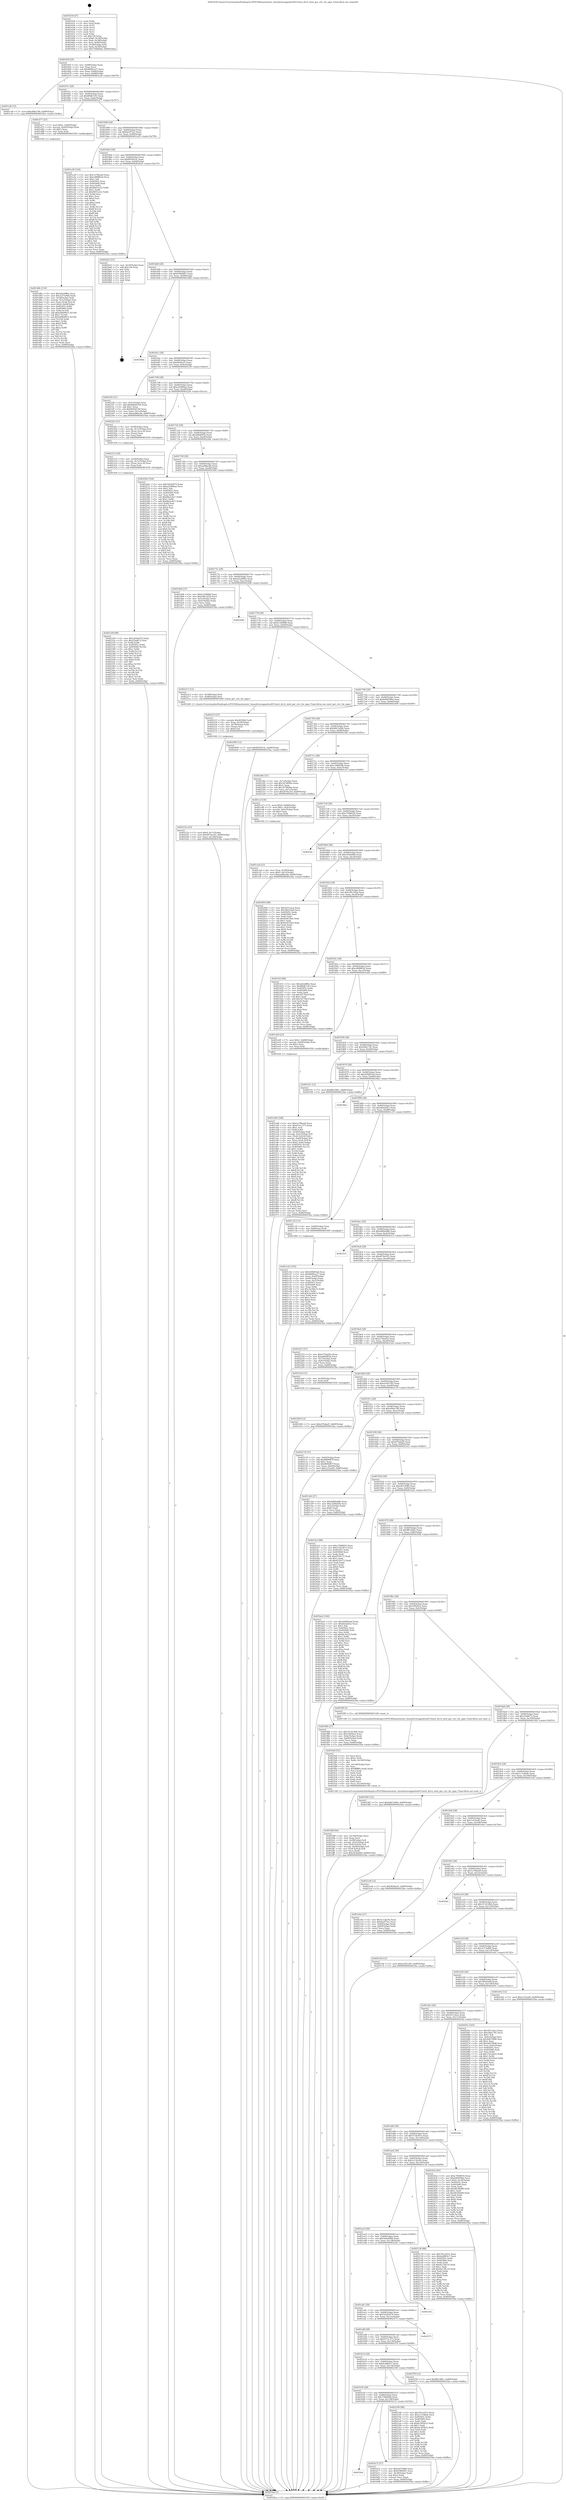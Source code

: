 digraph "0x401630" {
  label = "0x401630 (/mnt/c/Users/mathe/Desktop/tcc/POCII/binaries/extr_linuxdriversgpudrmi915intel_drv.h_intel_get_crtc_for_pipe_Final-ollvm.out::main(0))"
  labelloc = "t"
  node[shape=record]

  Entry [label="",width=0.3,height=0.3,shape=circle,fillcolor=black,style=filled]
  "0x40165f" [label="{
     0x40165f [29]\l
     | [instrs]\l
     &nbsp;&nbsp;0x40165f \<+3\>: mov -0x80(%rbp),%eax\l
     &nbsp;&nbsp;0x401662 \<+2\>: mov %eax,%ecx\l
     &nbsp;&nbsp;0x401664 \<+6\>: sub $0x8689ca27,%ecx\l
     &nbsp;&nbsp;0x40166a \<+6\>: mov %eax,-0x84(%rbp)\l
     &nbsp;&nbsp;0x401670 \<+6\>: mov %ecx,-0x88(%rbp)\l
     &nbsp;&nbsp;0x401676 \<+6\>: je 0000000000401ca8 \<main+0x678\>\l
  }"]
  "0x401ca8" [label="{
     0x401ca8 [12]\l
     | [instrs]\l
     &nbsp;&nbsp;0x401ca8 \<+7\>: movl $0xef0ba748,-0x80(%rbp)\l
     &nbsp;&nbsp;0x401caf \<+5\>: jmp 00000000004025ba \<main+0xf8a\>\l
  }"]
  "0x40167c" [label="{
     0x40167c [28]\l
     | [instrs]\l
     &nbsp;&nbsp;0x40167c \<+5\>: jmp 0000000000401681 \<main+0x51\>\l
     &nbsp;&nbsp;0x401681 \<+6\>: mov -0x84(%rbp),%eax\l
     &nbsp;&nbsp;0x401687 \<+5\>: sub $0x88db7c93,%eax\l
     &nbsp;&nbsp;0x40168c \<+6\>: mov %eax,-0x8c(%rbp)\l
     &nbsp;&nbsp;0x401692 \<+6\>: je 0000000000401d77 \<main+0x747\>\l
  }"]
  Exit [label="",width=0.3,height=0.3,shape=circle,fillcolor=black,style=filled,peripheries=2]
  "0x401d77" [label="{
     0x401d77 [23]\l
     | [instrs]\l
     &nbsp;&nbsp;0x401d77 \<+7\>: movl $0x1,-0x60(%rbp)\l
     &nbsp;&nbsp;0x401d7e \<+4\>: movslq -0x60(%rbp),%rax\l
     &nbsp;&nbsp;0x401d82 \<+4\>: shl $0x3,%rax\l
     &nbsp;&nbsp;0x401d86 \<+3\>: mov %rax,%rdi\l
     &nbsp;&nbsp;0x401d89 \<+5\>: call 0000000000401050 \<malloc@plt\>\l
     | [calls]\l
     &nbsp;&nbsp;0x401050 \{1\} (unknown)\l
  }"]
  "0x401698" [label="{
     0x401698 [28]\l
     | [instrs]\l
     &nbsp;&nbsp;0x401698 \<+5\>: jmp 000000000040169d \<main+0x6d\>\l
     &nbsp;&nbsp;0x40169d \<+6\>: mov -0x84(%rbp),%eax\l
     &nbsp;&nbsp;0x4016a3 \<+5\>: sub $0x8e2f75ec,%eax\l
     &nbsp;&nbsp;0x4016a8 \<+6\>: mov %eax,-0x90(%rbp)\l
     &nbsp;&nbsp;0x4016ae \<+6\>: je 0000000000401e29 \<main+0x7f9\>\l
  }"]
  "0x4023b9" [label="{
     0x4023b9 [12]\l
     | [instrs]\l
     &nbsp;&nbsp;0x4023b9 \<+7\>: movl $0xef7bdad5,-0x80(%rbp)\l
     &nbsp;&nbsp;0x4023c0 \<+5\>: jmp 00000000004025ba \<main+0xf8a\>\l
  }"]
  "0x401e29" [label="{
     0x401e29 [144]\l
     | [instrs]\l
     &nbsp;&nbsp;0x401e29 \<+5\>: mov $0x1e78bea9,%eax\l
     &nbsp;&nbsp;0x401e2e \<+5\>: mov $0xcd98883d,%ecx\l
     &nbsp;&nbsp;0x401e33 \<+2\>: mov $0x1,%dl\l
     &nbsp;&nbsp;0x401e35 \<+7\>: mov 0x40505c,%esi\l
     &nbsp;&nbsp;0x401e3c \<+7\>: mov 0x405060,%edi\l
     &nbsp;&nbsp;0x401e43 \<+3\>: mov %esi,%r8d\l
     &nbsp;&nbsp;0x401e46 \<+7\>: add $0xf4951a52,%r8d\l
     &nbsp;&nbsp;0x401e4d \<+4\>: sub $0x1,%r8d\l
     &nbsp;&nbsp;0x401e51 \<+7\>: sub $0xf4951a52,%r8d\l
     &nbsp;&nbsp;0x401e58 \<+4\>: imul %r8d,%esi\l
     &nbsp;&nbsp;0x401e5c \<+3\>: and $0x1,%esi\l
     &nbsp;&nbsp;0x401e5f \<+3\>: cmp $0x0,%esi\l
     &nbsp;&nbsp;0x401e62 \<+4\>: sete %r9b\l
     &nbsp;&nbsp;0x401e66 \<+3\>: cmp $0xa,%edi\l
     &nbsp;&nbsp;0x401e69 \<+4\>: setl %r10b\l
     &nbsp;&nbsp;0x401e6d \<+3\>: mov %r9b,%r11b\l
     &nbsp;&nbsp;0x401e70 \<+4\>: xor $0xff,%r11b\l
     &nbsp;&nbsp;0x401e74 \<+3\>: mov %r10b,%bl\l
     &nbsp;&nbsp;0x401e77 \<+3\>: xor $0xff,%bl\l
     &nbsp;&nbsp;0x401e7a \<+3\>: xor $0x1,%dl\l
     &nbsp;&nbsp;0x401e7d \<+3\>: mov %r11b,%r14b\l
     &nbsp;&nbsp;0x401e80 \<+4\>: and $0xff,%r14b\l
     &nbsp;&nbsp;0x401e84 \<+3\>: and %dl,%r9b\l
     &nbsp;&nbsp;0x401e87 \<+3\>: mov %bl,%r15b\l
     &nbsp;&nbsp;0x401e8a \<+4\>: and $0xff,%r15b\l
     &nbsp;&nbsp;0x401e8e \<+3\>: and %dl,%r10b\l
     &nbsp;&nbsp;0x401e91 \<+3\>: or %r9b,%r14b\l
     &nbsp;&nbsp;0x401e94 \<+3\>: or %r10b,%r15b\l
     &nbsp;&nbsp;0x401e97 \<+3\>: xor %r15b,%r14b\l
     &nbsp;&nbsp;0x401e9a \<+3\>: or %bl,%r11b\l
     &nbsp;&nbsp;0x401e9d \<+4\>: xor $0xff,%r11b\l
     &nbsp;&nbsp;0x401ea1 \<+3\>: or $0x1,%dl\l
     &nbsp;&nbsp;0x401ea4 \<+3\>: and %dl,%r11b\l
     &nbsp;&nbsp;0x401ea7 \<+3\>: or %r11b,%r14b\l
     &nbsp;&nbsp;0x401eaa \<+4\>: test $0x1,%r14b\l
     &nbsp;&nbsp;0x401eae \<+3\>: cmovne %ecx,%eax\l
     &nbsp;&nbsp;0x401eb1 \<+3\>: mov %eax,-0x80(%rbp)\l
     &nbsp;&nbsp;0x401eb4 \<+5\>: jmp 00000000004025ba \<main+0xf8a\>\l
  }"]
  "0x4016b4" [label="{
     0x4016b4 [28]\l
     | [instrs]\l
     &nbsp;&nbsp;0x4016b4 \<+5\>: jmp 00000000004016b9 \<main+0x89\>\l
     &nbsp;&nbsp;0x4016b9 \<+6\>: mov -0x84(%rbp),%eax\l
     &nbsp;&nbsp;0x4016bf \<+5\>: sub $0x8f18414c,%eax\l
     &nbsp;&nbsp;0x4016c4 \<+6\>: mov %eax,-0x94(%rbp)\l
     &nbsp;&nbsp;0x4016ca \<+6\>: je 00000000004024a5 \<main+0xe75\>\l
  }"]
  "0x402329" [label="{
     0x402329 [89]\l
     | [instrs]\l
     &nbsp;&nbsp;0x402329 \<+5\>: mov $0x5d24e974,%edx\l
     &nbsp;&nbsp;0x40232e \<+5\>: mov $0x25a6672,%esi\l
     &nbsp;&nbsp;0x402333 \<+3\>: xor %r8d,%r8d\l
     &nbsp;&nbsp;0x402336 \<+8\>: mov 0x40505c,%r9d\l
     &nbsp;&nbsp;0x40233e \<+8\>: mov 0x405060,%r10d\l
     &nbsp;&nbsp;0x402346 \<+4\>: sub $0x1,%r8d\l
     &nbsp;&nbsp;0x40234a \<+3\>: mov %r9d,%r11d\l
     &nbsp;&nbsp;0x40234d \<+3\>: add %r8d,%r11d\l
     &nbsp;&nbsp;0x402350 \<+4\>: imul %r11d,%r9d\l
     &nbsp;&nbsp;0x402354 \<+4\>: and $0x1,%r9d\l
     &nbsp;&nbsp;0x402358 \<+4\>: cmp $0x0,%r9d\l
     &nbsp;&nbsp;0x40235c \<+3\>: sete %bl\l
     &nbsp;&nbsp;0x40235f \<+4\>: cmp $0xa,%r10d\l
     &nbsp;&nbsp;0x402363 \<+4\>: setl %r14b\l
     &nbsp;&nbsp;0x402367 \<+3\>: mov %bl,%r15b\l
     &nbsp;&nbsp;0x40236a \<+3\>: and %r14b,%r15b\l
     &nbsp;&nbsp;0x40236d \<+3\>: xor %r14b,%bl\l
     &nbsp;&nbsp;0x402370 \<+3\>: or %bl,%r15b\l
     &nbsp;&nbsp;0x402373 \<+4\>: test $0x1,%r15b\l
     &nbsp;&nbsp;0x402377 \<+3\>: cmovne %esi,%edx\l
     &nbsp;&nbsp;0x40237a \<+3\>: mov %edx,-0x80(%rbp)\l
     &nbsp;&nbsp;0x40237d \<+5\>: jmp 00000000004025ba \<main+0xf8a\>\l
  }"]
  "0x4024a5" [label="{
     0x4024a5 [21]\l
     | [instrs]\l
     &nbsp;&nbsp;0x4024a5 \<+3\>: mov -0x34(%rbp),%eax\l
     &nbsp;&nbsp;0x4024a8 \<+7\>: add $0x128,%rsp\l
     &nbsp;&nbsp;0x4024af \<+1\>: pop %rbx\l
     &nbsp;&nbsp;0x4024b0 \<+2\>: pop %r12\l
     &nbsp;&nbsp;0x4024b2 \<+2\>: pop %r13\l
     &nbsp;&nbsp;0x4024b4 \<+2\>: pop %r14\l
     &nbsp;&nbsp;0x4024b6 \<+2\>: pop %r15\l
     &nbsp;&nbsp;0x4024b8 \<+1\>: pop %rbp\l
     &nbsp;&nbsp;0x4024b9 \<+1\>: ret\l
  }"]
  "0x4016d0" [label="{
     0x4016d0 [28]\l
     | [instrs]\l
     &nbsp;&nbsp;0x4016d0 \<+5\>: jmp 00000000004016d5 \<main+0xa5\>\l
     &nbsp;&nbsp;0x4016d5 \<+6\>: mov -0x84(%rbp),%eax\l
     &nbsp;&nbsp;0x4016db \<+5\>: sub $0x939bf491,%eax\l
     &nbsp;&nbsp;0x4016e0 \<+6\>: mov %eax,-0x98(%rbp)\l
     &nbsp;&nbsp;0x4016e6 \<+6\>: je 0000000000401b8d \<main+0x55d\>\l
  }"]
  "0x402315" [label="{
     0x402315 [20]\l
     | [instrs]\l
     &nbsp;&nbsp;0x402315 \<+4\>: mov -0x58(%rbp),%rax\l
     &nbsp;&nbsp;0x402319 \<+4\>: movslq -0x7c(%rbp),%rcx\l
     &nbsp;&nbsp;0x40231d \<+4\>: mov (%rax,%rcx,8),%rax\l
     &nbsp;&nbsp;0x402321 \<+3\>: mov %rax,%rdi\l
     &nbsp;&nbsp;0x402324 \<+5\>: call 0000000000401030 \<free@plt\>\l
     | [calls]\l
     &nbsp;&nbsp;0x401030 \{1\} (unknown)\l
  }"]
  "0x401b8d" [label="{
     0x401b8d\l
  }", style=dashed]
  "0x4016ec" [label="{
     0x4016ec [28]\l
     | [instrs]\l
     &nbsp;&nbsp;0x4016ec \<+5\>: jmp 00000000004016f1 \<main+0xc1\>\l
     &nbsp;&nbsp;0x4016f1 \<+6\>: mov -0x84(%rbp),%eax\l
     &nbsp;&nbsp;0x4016f7 \<+5\>: sub $0x9fc8acf1,%eax\l
     &nbsp;&nbsp;0x4016fc \<+6\>: mov %eax,-0x9c(%rbp)\l
     &nbsp;&nbsp;0x401702 \<+6\>: je 00000000004021f4 \<main+0xbc4\>\l
  }"]
  "0x40223a" [label="{
     0x40223a [25]\l
     | [instrs]\l
     &nbsp;&nbsp;0x40223a \<+7\>: movl $0x0,-0x7c(%rbp)\l
     &nbsp;&nbsp;0x402241 \<+7\>: movl $0xdf70a165,-0x80(%rbp)\l
     &nbsp;&nbsp;0x402248 \<+6\>: mov %eax,-0x148(%rbp)\l
     &nbsp;&nbsp;0x40224e \<+5\>: jmp 00000000004025ba \<main+0xf8a\>\l
  }"]
  "0x4021f4" [label="{
     0x4021f4 [31]\l
     | [instrs]\l
     &nbsp;&nbsp;0x4021f4 \<+3\>: mov -0x5c(%rbp),%eax\l
     &nbsp;&nbsp;0x4021f7 \<+5\>: add $0x8bbb0104,%eax\l
     &nbsp;&nbsp;0x4021fc \<+3\>: add $0x1,%eax\l
     &nbsp;&nbsp;0x4021ff \<+5\>: sub $0x8bbb0104,%eax\l
     &nbsp;&nbsp;0x402204 \<+3\>: mov %eax,-0x5c(%rbp)\l
     &nbsp;&nbsp;0x402207 \<+7\>: movl $0xaa88acbb,-0x80(%rbp)\l
     &nbsp;&nbsp;0x40220e \<+5\>: jmp 00000000004025ba \<main+0xf8a\>\l
  }"]
  "0x401708" [label="{
     0x401708 [28]\l
     | [instrs]\l
     &nbsp;&nbsp;0x401708 \<+5\>: jmp 000000000040170d \<main+0xdd\>\l
     &nbsp;&nbsp;0x40170d \<+6\>: mov -0x84(%rbp),%eax\l
     &nbsp;&nbsp;0x401713 \<+5\>: sub $0xa5e999aa,%eax\l
     &nbsp;&nbsp;0x401718 \<+6\>: mov %eax,-0xa0(%rbp)\l
     &nbsp;&nbsp;0x40171e \<+6\>: je 00000000004022fe \<main+0xcce\>\l
  }"]
  "0x40221f" [label="{
     0x40221f [27]\l
     | [instrs]\l
     &nbsp;&nbsp;0x40221f \<+10\>: movabs $0x4030b6,%rdi\l
     &nbsp;&nbsp;0x402229 \<+4\>: mov %rax,-0x78(%rbp)\l
     &nbsp;&nbsp;0x40222d \<+4\>: mov -0x78(%rbp),%rax\l
     &nbsp;&nbsp;0x402231 \<+2\>: mov (%rax),%esi\l
     &nbsp;&nbsp;0x402233 \<+2\>: mov $0x0,%al\l
     &nbsp;&nbsp;0x402235 \<+5\>: call 0000000000401040 \<printf@plt\>\l
     | [calls]\l
     &nbsp;&nbsp;0x401040 \{1\} (unknown)\l
  }"]
  "0x4022fe" [label="{
     0x4022fe [23]\l
     | [instrs]\l
     &nbsp;&nbsp;0x4022fe \<+4\>: mov -0x58(%rbp),%rax\l
     &nbsp;&nbsp;0x402302 \<+4\>: movslq -0x7c(%rbp),%rcx\l
     &nbsp;&nbsp;0x402306 \<+4\>: mov (%rax,%rcx,8),%rax\l
     &nbsp;&nbsp;0x40230a \<+3\>: mov (%rax),%rax\l
     &nbsp;&nbsp;0x40230d \<+3\>: mov %rax,%rdi\l
     &nbsp;&nbsp;0x402310 \<+5\>: call 0000000000401030 \<free@plt\>\l
     | [calls]\l
     &nbsp;&nbsp;0x401030 \{1\} (unknown)\l
  }"]
  "0x401724" [label="{
     0x401724 [28]\l
     | [instrs]\l
     &nbsp;&nbsp;0x401724 \<+5\>: jmp 0000000000401729 \<main+0xf9\>\l
     &nbsp;&nbsp;0x401729 \<+6\>: mov -0x84(%rbp),%eax\l
     &nbsp;&nbsp;0x40172f \<+5\>: sub $0xa8b4f02b,%eax\l
     &nbsp;&nbsp;0x401734 \<+6\>: mov %eax,-0xa4(%rbp)\l
     &nbsp;&nbsp;0x40173a \<+6\>: je 000000000040226e \<main+0xc3e\>\l
  }"]
  "0x401fd8" [label="{
     0x401fd8 [44]\l
     | [instrs]\l
     &nbsp;&nbsp;0x401fd8 \<+6\>: mov -0x144(%rbp),%ecx\l
     &nbsp;&nbsp;0x401fde \<+3\>: imul %eax,%ecx\l
     &nbsp;&nbsp;0x401fe1 \<+4\>: mov -0x58(%rbp),%r8\l
     &nbsp;&nbsp;0x401fe5 \<+4\>: movslq -0x5c(%rbp),%r9\l
     &nbsp;&nbsp;0x401fe9 \<+4\>: mov (%r8,%r9,8),%r8\l
     &nbsp;&nbsp;0x401fed \<+4\>: movslq -0x64(%rbp),%r9\l
     &nbsp;&nbsp;0x401ff1 \<+4\>: mov (%r8,%r9,8),%r8\l
     &nbsp;&nbsp;0x401ff5 \<+3\>: mov %ecx,(%r8)\l
     &nbsp;&nbsp;0x401ff8 \<+7\>: movl $0xc954e846,-0x80(%rbp)\l
     &nbsp;&nbsp;0x401fff \<+5\>: jmp 00000000004025ba \<main+0xf8a\>\l
  }"]
  "0x40226e" [label="{
     0x40226e [144]\l
     | [instrs]\l
     &nbsp;&nbsp;0x40226e \<+5\>: mov $0x5d24e974,%eax\l
     &nbsp;&nbsp;0x402273 \<+5\>: mov $0xa5e999aa,%ecx\l
     &nbsp;&nbsp;0x402278 \<+2\>: mov $0x1,%dl\l
     &nbsp;&nbsp;0x40227a \<+7\>: mov 0x40505c,%esi\l
     &nbsp;&nbsp;0x402281 \<+7\>: mov 0x405060,%edi\l
     &nbsp;&nbsp;0x402288 \<+3\>: mov %esi,%r8d\l
     &nbsp;&nbsp;0x40228b \<+7\>: sub $0xfbb2c827,%r8d\l
     &nbsp;&nbsp;0x402292 \<+4\>: sub $0x1,%r8d\l
     &nbsp;&nbsp;0x402296 \<+7\>: add $0xfbb2c827,%r8d\l
     &nbsp;&nbsp;0x40229d \<+4\>: imul %r8d,%esi\l
     &nbsp;&nbsp;0x4022a1 \<+3\>: and $0x1,%esi\l
     &nbsp;&nbsp;0x4022a4 \<+3\>: cmp $0x0,%esi\l
     &nbsp;&nbsp;0x4022a7 \<+4\>: sete %r9b\l
     &nbsp;&nbsp;0x4022ab \<+3\>: cmp $0xa,%edi\l
     &nbsp;&nbsp;0x4022ae \<+4\>: setl %r10b\l
     &nbsp;&nbsp;0x4022b2 \<+3\>: mov %r9b,%r11b\l
     &nbsp;&nbsp;0x4022b5 \<+4\>: xor $0xff,%r11b\l
     &nbsp;&nbsp;0x4022b9 \<+3\>: mov %r10b,%bl\l
     &nbsp;&nbsp;0x4022bc \<+3\>: xor $0xff,%bl\l
     &nbsp;&nbsp;0x4022bf \<+3\>: xor $0x0,%dl\l
     &nbsp;&nbsp;0x4022c2 \<+3\>: mov %r11b,%r14b\l
     &nbsp;&nbsp;0x4022c5 \<+4\>: and $0x0,%r14b\l
     &nbsp;&nbsp;0x4022c9 \<+3\>: and %dl,%r9b\l
     &nbsp;&nbsp;0x4022cc \<+3\>: mov %bl,%r15b\l
     &nbsp;&nbsp;0x4022cf \<+4\>: and $0x0,%r15b\l
     &nbsp;&nbsp;0x4022d3 \<+3\>: and %dl,%r10b\l
     &nbsp;&nbsp;0x4022d6 \<+3\>: or %r9b,%r14b\l
     &nbsp;&nbsp;0x4022d9 \<+3\>: or %r10b,%r15b\l
     &nbsp;&nbsp;0x4022dc \<+3\>: xor %r15b,%r14b\l
     &nbsp;&nbsp;0x4022df \<+3\>: or %bl,%r11b\l
     &nbsp;&nbsp;0x4022e2 \<+4\>: xor $0xff,%r11b\l
     &nbsp;&nbsp;0x4022e6 \<+3\>: or $0x0,%dl\l
     &nbsp;&nbsp;0x4022e9 \<+3\>: and %dl,%r11b\l
     &nbsp;&nbsp;0x4022ec \<+3\>: or %r11b,%r14b\l
     &nbsp;&nbsp;0x4022ef \<+4\>: test $0x1,%r14b\l
     &nbsp;&nbsp;0x4022f3 \<+3\>: cmovne %ecx,%eax\l
     &nbsp;&nbsp;0x4022f6 \<+3\>: mov %eax,-0x80(%rbp)\l
     &nbsp;&nbsp;0x4022f9 \<+5\>: jmp 00000000004025ba \<main+0xf8a\>\l
  }"]
  "0x401740" [label="{
     0x401740 [28]\l
     | [instrs]\l
     &nbsp;&nbsp;0x401740 \<+5\>: jmp 0000000000401745 \<main+0x115\>\l
     &nbsp;&nbsp;0x401745 \<+6\>: mov -0x84(%rbp),%eax\l
     &nbsp;&nbsp;0x40174b \<+5\>: sub $0xaa88acbb,%eax\l
     &nbsp;&nbsp;0x401750 \<+6\>: mov %eax,-0xa8(%rbp)\l
     &nbsp;&nbsp;0x401756 \<+6\>: je 0000000000401d04 \<main+0x6d4\>\l
  }"]
  "0x401fa4" [label="{
     0x401fa4 [52]\l
     | [instrs]\l
     &nbsp;&nbsp;0x401fa4 \<+2\>: xor %ecx,%ecx\l
     &nbsp;&nbsp;0x401fa6 \<+5\>: mov $0x2,%edx\l
     &nbsp;&nbsp;0x401fab \<+6\>: mov %edx,-0x140(%rbp)\l
     &nbsp;&nbsp;0x401fb1 \<+1\>: cltd\l
     &nbsp;&nbsp;0x401fb2 \<+6\>: mov -0x140(%rbp),%esi\l
     &nbsp;&nbsp;0x401fb8 \<+2\>: idiv %esi\l
     &nbsp;&nbsp;0x401fba \<+6\>: imul $0xfffffffe,%edx,%edx\l
     &nbsp;&nbsp;0x401fc0 \<+2\>: mov %ecx,%edi\l
     &nbsp;&nbsp;0x401fc2 \<+2\>: sub %edx,%edi\l
     &nbsp;&nbsp;0x401fc4 \<+2\>: mov %ecx,%edx\l
     &nbsp;&nbsp;0x401fc6 \<+3\>: sub $0x1,%edx\l
     &nbsp;&nbsp;0x401fc9 \<+2\>: add %edx,%edi\l
     &nbsp;&nbsp;0x401fcb \<+2\>: sub %edi,%ecx\l
     &nbsp;&nbsp;0x401fcd \<+6\>: mov %ecx,-0x144(%rbp)\l
     &nbsp;&nbsp;0x401fd3 \<+5\>: call 0000000000401160 \<next_i\>\l
     | [calls]\l
     &nbsp;&nbsp;0x401160 \{1\} (/mnt/c/Users/mathe/Desktop/tcc/POCII/binaries/extr_linuxdriversgpudrmi915intel_drv.h_intel_get_crtc_for_pipe_Final-ollvm.out::next_i)\l
  }"]
  "0x401d04" [label="{
     0x401d04 [27]\l
     | [instrs]\l
     &nbsp;&nbsp;0x401d04 \<+5\>: mov $0xb12b9fd8,%eax\l
     &nbsp;&nbsp;0x401d09 \<+5\>: mov $0xc99c3d5d,%ecx\l
     &nbsp;&nbsp;0x401d0e \<+3\>: mov -0x5c(%rbp),%edx\l
     &nbsp;&nbsp;0x401d11 \<+3\>: cmp -0x4c(%rbp),%edx\l
     &nbsp;&nbsp;0x401d14 \<+3\>: cmovl %ecx,%eax\l
     &nbsp;&nbsp;0x401d17 \<+3\>: mov %eax,-0x80(%rbp)\l
     &nbsp;&nbsp;0x401d1a \<+5\>: jmp 00000000004025ba \<main+0xf8a\>\l
  }"]
  "0x40175c" [label="{
     0x40175c [28]\l
     | [instrs]\l
     &nbsp;&nbsp;0x40175c \<+5\>: jmp 0000000000401761 \<main+0x131\>\l
     &nbsp;&nbsp;0x401761 \<+6\>: mov -0x84(%rbp),%eax\l
     &nbsp;&nbsp;0x401767 \<+5\>: sub $0xad2e886c,%eax\l
     &nbsp;&nbsp;0x40176c \<+6\>: mov %eax,-0xac(%rbp)\l
     &nbsp;&nbsp;0x401772 \<+6\>: je 00000000004024d6 \<main+0xea6\>\l
  }"]
  "0x401ed0" [label="{
     0x401ed0 [168]\l
     | [instrs]\l
     &nbsp;&nbsp;0x401ed0 \<+5\>: mov $0x1e78bea9,%ecx\l
     &nbsp;&nbsp;0x401ed5 \<+5\>: mov $0x675cc373,%edx\l
     &nbsp;&nbsp;0x401eda \<+3\>: mov $0x1,%sil\l
     &nbsp;&nbsp;0x401edd \<+3\>: xor %r8d,%r8d\l
     &nbsp;&nbsp;0x401ee0 \<+4\>: mov -0x58(%rbp),%rdi\l
     &nbsp;&nbsp;0x401ee4 \<+4\>: movslq -0x5c(%rbp),%r9\l
     &nbsp;&nbsp;0x401ee8 \<+4\>: mov (%rdi,%r9,8),%rdi\l
     &nbsp;&nbsp;0x401eec \<+4\>: movslq -0x64(%rbp),%r9\l
     &nbsp;&nbsp;0x401ef0 \<+4\>: mov %rax,(%rdi,%r9,8)\l
     &nbsp;&nbsp;0x401ef4 \<+7\>: movl $0x0,-0x6c(%rbp)\l
     &nbsp;&nbsp;0x401efb \<+8\>: mov 0x40505c,%r10d\l
     &nbsp;&nbsp;0x401f03 \<+8\>: mov 0x405060,%r11d\l
     &nbsp;&nbsp;0x401f0b \<+4\>: sub $0x1,%r8d\l
     &nbsp;&nbsp;0x401f0f \<+3\>: mov %r10d,%ebx\l
     &nbsp;&nbsp;0x401f12 \<+3\>: add %r8d,%ebx\l
     &nbsp;&nbsp;0x401f15 \<+4\>: imul %ebx,%r10d\l
     &nbsp;&nbsp;0x401f19 \<+4\>: and $0x1,%r10d\l
     &nbsp;&nbsp;0x401f1d \<+4\>: cmp $0x0,%r10d\l
     &nbsp;&nbsp;0x401f21 \<+4\>: sete %r14b\l
     &nbsp;&nbsp;0x401f25 \<+4\>: cmp $0xa,%r11d\l
     &nbsp;&nbsp;0x401f29 \<+4\>: setl %r15b\l
     &nbsp;&nbsp;0x401f2d \<+3\>: mov %r14b,%r12b\l
     &nbsp;&nbsp;0x401f30 \<+4\>: xor $0xff,%r12b\l
     &nbsp;&nbsp;0x401f34 \<+3\>: mov %r15b,%r13b\l
     &nbsp;&nbsp;0x401f37 \<+4\>: xor $0xff,%r13b\l
     &nbsp;&nbsp;0x401f3b \<+4\>: xor $0x0,%sil\l
     &nbsp;&nbsp;0x401f3f \<+3\>: mov %r12b,%al\l
     &nbsp;&nbsp;0x401f42 \<+2\>: and $0x0,%al\l
     &nbsp;&nbsp;0x401f44 \<+3\>: and %sil,%r14b\l
     &nbsp;&nbsp;0x401f47 \<+3\>: mov %r13b,%dil\l
     &nbsp;&nbsp;0x401f4a \<+4\>: and $0x0,%dil\l
     &nbsp;&nbsp;0x401f4e \<+3\>: and %sil,%r15b\l
     &nbsp;&nbsp;0x401f51 \<+3\>: or %r14b,%al\l
     &nbsp;&nbsp;0x401f54 \<+3\>: or %r15b,%dil\l
     &nbsp;&nbsp;0x401f57 \<+3\>: xor %dil,%al\l
     &nbsp;&nbsp;0x401f5a \<+3\>: or %r13b,%r12b\l
     &nbsp;&nbsp;0x401f5d \<+4\>: xor $0xff,%r12b\l
     &nbsp;&nbsp;0x401f61 \<+4\>: or $0x0,%sil\l
     &nbsp;&nbsp;0x401f65 \<+3\>: and %sil,%r12b\l
     &nbsp;&nbsp;0x401f68 \<+3\>: or %r12b,%al\l
     &nbsp;&nbsp;0x401f6b \<+2\>: test $0x1,%al\l
     &nbsp;&nbsp;0x401f6d \<+3\>: cmovne %edx,%ecx\l
     &nbsp;&nbsp;0x401f70 \<+3\>: mov %ecx,-0x80(%rbp)\l
     &nbsp;&nbsp;0x401f73 \<+5\>: jmp 00000000004025ba \<main+0xf8a\>\l
  }"]
  "0x4024d6" [label="{
     0x4024d6\l
  }", style=dashed]
  "0x401778" [label="{
     0x401778 [28]\l
     | [instrs]\l
     &nbsp;&nbsp;0x401778 \<+5\>: jmp 000000000040177d \<main+0x14d\>\l
     &nbsp;&nbsp;0x40177d \<+6\>: mov -0x84(%rbp),%eax\l
     &nbsp;&nbsp;0x401783 \<+5\>: sub $0xb12b9fd8,%eax\l
     &nbsp;&nbsp;0x401788 \<+6\>: mov %eax,-0xb0(%rbp)\l
     &nbsp;&nbsp;0x40178e \<+6\>: je 0000000000402213 \<main+0xbe3\>\l
  }"]
  "0x401d8e" [label="{
     0x401d8e [116]\l
     | [instrs]\l
     &nbsp;&nbsp;0x401d8e \<+5\>: mov $0xad2e886c,%ecx\l
     &nbsp;&nbsp;0x401d93 \<+5\>: mov $0x3c57a9b8,%edx\l
     &nbsp;&nbsp;0x401d98 \<+4\>: mov -0x58(%rbp),%rdi\l
     &nbsp;&nbsp;0x401d9c \<+4\>: movslq -0x5c(%rbp),%rsi\l
     &nbsp;&nbsp;0x401da0 \<+4\>: mov %rax,(%rdi,%rsi,8)\l
     &nbsp;&nbsp;0x401da4 \<+7\>: movl $0x0,-0x64(%rbp)\l
     &nbsp;&nbsp;0x401dab \<+8\>: mov 0x40505c,%r8d\l
     &nbsp;&nbsp;0x401db3 \<+8\>: mov 0x405060,%r9d\l
     &nbsp;&nbsp;0x401dbb \<+3\>: mov %r8d,%r10d\l
     &nbsp;&nbsp;0x401dbe \<+7\>: add $0xb49b9915,%r10d\l
     &nbsp;&nbsp;0x401dc5 \<+4\>: sub $0x1,%r10d\l
     &nbsp;&nbsp;0x401dc9 \<+7\>: sub $0xb49b9915,%r10d\l
     &nbsp;&nbsp;0x401dd0 \<+4\>: imul %r10d,%r8d\l
     &nbsp;&nbsp;0x401dd4 \<+4\>: and $0x1,%r8d\l
     &nbsp;&nbsp;0x401dd8 \<+4\>: cmp $0x0,%r8d\l
     &nbsp;&nbsp;0x401ddc \<+4\>: sete %r11b\l
     &nbsp;&nbsp;0x401de0 \<+4\>: cmp $0xa,%r9d\l
     &nbsp;&nbsp;0x401de4 \<+3\>: setl %bl\l
     &nbsp;&nbsp;0x401de7 \<+3\>: mov %r11b,%r14b\l
     &nbsp;&nbsp;0x401dea \<+3\>: and %bl,%r14b\l
     &nbsp;&nbsp;0x401ded \<+3\>: xor %bl,%r11b\l
     &nbsp;&nbsp;0x401df0 \<+3\>: or %r11b,%r14b\l
     &nbsp;&nbsp;0x401df3 \<+4\>: test $0x1,%r14b\l
     &nbsp;&nbsp;0x401df7 \<+3\>: cmovne %edx,%ecx\l
     &nbsp;&nbsp;0x401dfa \<+3\>: mov %ecx,-0x80(%rbp)\l
     &nbsp;&nbsp;0x401dfd \<+5\>: jmp 00000000004025ba \<main+0xf8a\>\l
  }"]
  "0x402213" [label="{
     0x402213 [12]\l
     | [instrs]\l
     &nbsp;&nbsp;0x402213 \<+4\>: mov -0x58(%rbp),%rdi\l
     &nbsp;&nbsp;0x402217 \<+3\>: mov -0x48(%rbp),%esi\l
     &nbsp;&nbsp;0x40221a \<+5\>: call 0000000000401400 \<intel_get_crtc_for_pipe\>\l
     | [calls]\l
     &nbsp;&nbsp;0x401400 \{1\} (/mnt/c/Users/mathe/Desktop/tcc/POCII/binaries/extr_linuxdriversgpudrmi915intel_drv.h_intel_get_crtc_for_pipe_Final-ollvm.out::intel_get_crtc_for_pipe)\l
  }"]
  "0x401794" [label="{
     0x401794 [28]\l
     | [instrs]\l
     &nbsp;&nbsp;0x401794 \<+5\>: jmp 0000000000401799 \<main+0x169\>\l
     &nbsp;&nbsp;0x401799 \<+6\>: mov -0x84(%rbp),%eax\l
     &nbsp;&nbsp;0x40179f \<+5\>: sub $0xb468586a,%eax\l
     &nbsp;&nbsp;0x4017a4 \<+6\>: mov %eax,-0xb4(%rbp)\l
     &nbsp;&nbsp;0x4017aa \<+6\>: je 0000000000402499 \<main+0xe69\>\l
  }"]
  "0x401ced" [label="{
     0x401ced [23]\l
     | [instrs]\l
     &nbsp;&nbsp;0x401ced \<+4\>: mov %rax,-0x58(%rbp)\l
     &nbsp;&nbsp;0x401cf1 \<+7\>: movl $0x0,-0x5c(%rbp)\l
     &nbsp;&nbsp;0x401cf8 \<+7\>: movl $0xaa88acbb,-0x80(%rbp)\l
     &nbsp;&nbsp;0x401cff \<+5\>: jmp 00000000004025ba \<main+0xf8a\>\l
  }"]
  "0x402499" [label="{
     0x402499 [12]\l
     | [instrs]\l
     &nbsp;&nbsp;0x402499 \<+7\>: movl $0x8f18414c,-0x80(%rbp)\l
     &nbsp;&nbsp;0x4024a0 \<+5\>: jmp 00000000004025ba \<main+0xf8a\>\l
  }"]
  "0x4017b0" [label="{
     0x4017b0 [28]\l
     | [instrs]\l
     &nbsp;&nbsp;0x4017b0 \<+5\>: jmp 00000000004017b5 \<main+0x185\>\l
     &nbsp;&nbsp;0x4017b5 \<+6\>: mov -0x84(%rbp),%eax\l
     &nbsp;&nbsp;0x4017bb \<+5\>: sub $0xb6b7a0b0,%eax\l
     &nbsp;&nbsp;0x4017c0 \<+6\>: mov %eax,-0xb8(%rbp)\l
     &nbsp;&nbsp;0x4017c6 \<+6\>: je 000000000040238e \<main+0xd5e\>\l
  }"]
  "0x401c42" [label="{
     0x401c42 [102]\l
     | [instrs]\l
     &nbsp;&nbsp;0x401c42 \<+5\>: mov $0xd30b83ed,%ecx\l
     &nbsp;&nbsp;0x401c47 \<+5\>: mov $0x8689ca27,%edx\l
     &nbsp;&nbsp;0x401c4c \<+3\>: mov %eax,-0x44(%rbp)\l
     &nbsp;&nbsp;0x401c4f \<+3\>: mov -0x44(%rbp),%eax\l
     &nbsp;&nbsp;0x401c52 \<+3\>: mov %eax,-0x2c(%rbp)\l
     &nbsp;&nbsp;0x401c55 \<+7\>: mov 0x40505c,%eax\l
     &nbsp;&nbsp;0x401c5c \<+7\>: mov 0x405060,%esi\l
     &nbsp;&nbsp;0x401c63 \<+3\>: mov %eax,%r8d\l
     &nbsp;&nbsp;0x401c66 \<+7\>: sub $0x3ec69a7e,%r8d\l
     &nbsp;&nbsp;0x401c6d \<+4\>: sub $0x1,%r8d\l
     &nbsp;&nbsp;0x401c71 \<+7\>: add $0x3ec69a7e,%r8d\l
     &nbsp;&nbsp;0x401c78 \<+4\>: imul %r8d,%eax\l
     &nbsp;&nbsp;0x401c7c \<+3\>: and $0x1,%eax\l
     &nbsp;&nbsp;0x401c7f \<+3\>: cmp $0x0,%eax\l
     &nbsp;&nbsp;0x401c82 \<+4\>: sete %r9b\l
     &nbsp;&nbsp;0x401c86 \<+3\>: cmp $0xa,%esi\l
     &nbsp;&nbsp;0x401c89 \<+4\>: setl %r10b\l
     &nbsp;&nbsp;0x401c8d \<+3\>: mov %r9b,%r11b\l
     &nbsp;&nbsp;0x401c90 \<+3\>: and %r10b,%r11b\l
     &nbsp;&nbsp;0x401c93 \<+3\>: xor %r10b,%r9b\l
     &nbsp;&nbsp;0x401c96 \<+3\>: or %r9b,%r11b\l
     &nbsp;&nbsp;0x401c99 \<+4\>: test $0x1,%r11b\l
     &nbsp;&nbsp;0x401c9d \<+3\>: cmovne %edx,%ecx\l
     &nbsp;&nbsp;0x401ca0 \<+3\>: mov %ecx,-0x80(%rbp)\l
     &nbsp;&nbsp;0x401ca3 \<+5\>: jmp 00000000004025ba \<main+0xf8a\>\l
  }"]
  "0x40238e" [label="{
     0x40238e [31]\l
     | [instrs]\l
     &nbsp;&nbsp;0x40238e \<+3\>: mov -0x7c(%rbp),%eax\l
     &nbsp;&nbsp;0x402391 \<+5\>: add $0x307d694a,%eax\l
     &nbsp;&nbsp;0x402396 \<+3\>: add $0x1,%eax\l
     &nbsp;&nbsp;0x402399 \<+5\>: sub $0x307d694a,%eax\l
     &nbsp;&nbsp;0x40239e \<+3\>: mov %eax,-0x7c(%rbp)\l
     &nbsp;&nbsp;0x4023a1 \<+7\>: movl $0xdf70a165,-0x80(%rbp)\l
     &nbsp;&nbsp;0x4023a8 \<+5\>: jmp 00000000004025ba \<main+0xf8a\>\l
  }"]
  "0x4017cc" [label="{
     0x4017cc [28]\l
     | [instrs]\l
     &nbsp;&nbsp;0x4017cc \<+5\>: jmp 00000000004017d1 \<main+0x1a1\>\l
     &nbsp;&nbsp;0x4017d1 \<+6\>: mov -0x84(%rbp),%eax\l
     &nbsp;&nbsp;0x4017d7 \<+5\>: sub $0xc2d8d29b,%eax\l
     &nbsp;&nbsp;0x4017dc \<+6\>: mov %eax,-0xbc(%rbp)\l
     &nbsp;&nbsp;0x4017e2 \<+6\>: je 0000000000401ccf \<main+0x69f\>\l
  }"]
  "0x401630" [label="{
     0x401630 [47]\l
     | [instrs]\l
     &nbsp;&nbsp;0x401630 \<+1\>: push %rbp\l
     &nbsp;&nbsp;0x401631 \<+3\>: mov %rsp,%rbp\l
     &nbsp;&nbsp;0x401634 \<+2\>: push %r15\l
     &nbsp;&nbsp;0x401636 \<+2\>: push %r14\l
     &nbsp;&nbsp;0x401638 \<+2\>: push %r13\l
     &nbsp;&nbsp;0x40163a \<+2\>: push %r12\l
     &nbsp;&nbsp;0x40163c \<+1\>: push %rbx\l
     &nbsp;&nbsp;0x40163d \<+7\>: sub $0x128,%rsp\l
     &nbsp;&nbsp;0x401644 \<+7\>: movl $0x0,-0x34(%rbp)\l
     &nbsp;&nbsp;0x40164b \<+3\>: mov %edi,-0x38(%rbp)\l
     &nbsp;&nbsp;0x40164e \<+4\>: mov %rsi,-0x40(%rbp)\l
     &nbsp;&nbsp;0x401652 \<+3\>: mov -0x38(%rbp),%edi\l
     &nbsp;&nbsp;0x401655 \<+3\>: mov %edi,-0x30(%rbp)\l
     &nbsp;&nbsp;0x401658 \<+7\>: movl $0x75fb0bdd,-0x80(%rbp)\l
  }"]
  "0x401ccf" [label="{
     0x401ccf [30]\l
     | [instrs]\l
     &nbsp;&nbsp;0x401ccf \<+7\>: movl $0x0,-0x48(%rbp)\l
     &nbsp;&nbsp;0x401cd6 \<+7\>: movl $0x1,-0x4c(%rbp)\l
     &nbsp;&nbsp;0x401cdd \<+4\>: movslq -0x4c(%rbp),%rax\l
     &nbsp;&nbsp;0x401ce1 \<+4\>: shl $0x3,%rax\l
     &nbsp;&nbsp;0x401ce5 \<+3\>: mov %rax,%rdi\l
     &nbsp;&nbsp;0x401ce8 \<+5\>: call 0000000000401050 \<malloc@plt\>\l
     | [calls]\l
     &nbsp;&nbsp;0x401050 \{1\} (unknown)\l
  }"]
  "0x4017e8" [label="{
     0x4017e8 [28]\l
     | [instrs]\l
     &nbsp;&nbsp;0x4017e8 \<+5\>: jmp 00000000004017ed \<main+0x1bd\>\l
     &nbsp;&nbsp;0x4017ed \<+6\>: mov -0x84(%rbp),%eax\l
     &nbsp;&nbsp;0x4017f3 \<+5\>: sub $0xc7048054,%eax\l
     &nbsp;&nbsp;0x4017f8 \<+6\>: mov %eax,-0xc0(%rbp)\l
     &nbsp;&nbsp;0x4017fe \<+6\>: je 00000000004025ac \<main+0xf7c\>\l
  }"]
  "0x4025ba" [label="{
     0x4025ba [5]\l
     | [instrs]\l
     &nbsp;&nbsp;0x4025ba \<+5\>: jmp 000000000040165f \<main+0x2f\>\l
  }"]
  "0x4025ac" [label="{
     0x4025ac\l
  }", style=dashed]
  "0x401804" [label="{
     0x401804 [28]\l
     | [instrs]\l
     &nbsp;&nbsp;0x401804 \<+5\>: jmp 0000000000401809 \<main+0x1d9\>\l
     &nbsp;&nbsp;0x401809 \<+6\>: mov -0x84(%rbp),%eax\l
     &nbsp;&nbsp;0x40180f \<+5\>: sub $0xc954e846,%eax\l
     &nbsp;&nbsp;0x401814 \<+6\>: mov %eax,-0xc4(%rbp)\l
     &nbsp;&nbsp;0x40181a \<+6\>: je 0000000000402004 \<main+0x9d4\>\l
  }"]
  "0x401b4c" [label="{
     0x401b4c\l
  }", style=dashed]
  "0x402004" [label="{
     0x402004 [88]\l
     | [instrs]\l
     &nbsp;&nbsp;0x402004 \<+5\>: mov $0x567ccbca,%eax\l
     &nbsp;&nbsp;0x402009 \<+5\>: mov $0x3f022e0d,%ecx\l
     &nbsp;&nbsp;0x40200e \<+7\>: mov 0x40505c,%edx\l
     &nbsp;&nbsp;0x402015 \<+7\>: mov 0x405060,%esi\l
     &nbsp;&nbsp;0x40201c \<+2\>: mov %edx,%edi\l
     &nbsp;&nbsp;0x40201e \<+6\>: sub $0x9cf435b4,%edi\l
     &nbsp;&nbsp;0x402024 \<+3\>: sub $0x1,%edi\l
     &nbsp;&nbsp;0x402027 \<+6\>: add $0x9cf435b4,%edi\l
     &nbsp;&nbsp;0x40202d \<+3\>: imul %edi,%edx\l
     &nbsp;&nbsp;0x402030 \<+3\>: and $0x1,%edx\l
     &nbsp;&nbsp;0x402033 \<+3\>: cmp $0x0,%edx\l
     &nbsp;&nbsp;0x402036 \<+4\>: sete %r8b\l
     &nbsp;&nbsp;0x40203a \<+3\>: cmp $0xa,%esi\l
     &nbsp;&nbsp;0x40203d \<+4\>: setl %r9b\l
     &nbsp;&nbsp;0x402041 \<+3\>: mov %r8b,%r10b\l
     &nbsp;&nbsp;0x402044 \<+3\>: and %r9b,%r10b\l
     &nbsp;&nbsp;0x402047 \<+3\>: xor %r9b,%r8b\l
     &nbsp;&nbsp;0x40204a \<+3\>: or %r8b,%r10b\l
     &nbsp;&nbsp;0x40204d \<+4\>: test $0x1,%r10b\l
     &nbsp;&nbsp;0x402051 \<+3\>: cmovne %ecx,%eax\l
     &nbsp;&nbsp;0x402054 \<+3\>: mov %eax,-0x80(%rbp)\l
     &nbsp;&nbsp;0x402057 \<+5\>: jmp 00000000004025ba \<main+0xf8a\>\l
  }"]
  "0x401820" [label="{
     0x401820 [28]\l
     | [instrs]\l
     &nbsp;&nbsp;0x401820 \<+5\>: jmp 0000000000401825 \<main+0x1f5\>\l
     &nbsp;&nbsp;0x401825 \<+6\>: mov -0x84(%rbp),%eax\l
     &nbsp;&nbsp;0x40182b \<+5\>: sub $0xc99c3d5d,%eax\l
     &nbsp;&nbsp;0x401830 \<+6\>: mov %eax,-0xc8(%rbp)\l
     &nbsp;&nbsp;0x401836 \<+6\>: je 0000000000401d1f \<main+0x6ef\>\l
  }"]
  "0x401b72" [label="{
     0x401b72 [27]\l
     | [instrs]\l
     &nbsp;&nbsp;0x401b72 \<+5\>: mov $0xefe53486,%eax\l
     &nbsp;&nbsp;0x401b77 \<+5\>: mov $0x939bf491,%ecx\l
     &nbsp;&nbsp;0x401b7c \<+3\>: mov -0x30(%rbp),%edx\l
     &nbsp;&nbsp;0x401b7f \<+3\>: cmp $0x2,%edx\l
     &nbsp;&nbsp;0x401b82 \<+3\>: cmovne %ecx,%eax\l
     &nbsp;&nbsp;0x401b85 \<+3\>: mov %eax,-0x80(%rbp)\l
     &nbsp;&nbsp;0x401b88 \<+5\>: jmp 00000000004025ba \<main+0xf8a\>\l
  }"]
  "0x401d1f" [label="{
     0x401d1f [88]\l
     | [instrs]\l
     &nbsp;&nbsp;0x401d1f \<+5\>: mov $0xad2e886c,%eax\l
     &nbsp;&nbsp;0x401d24 \<+5\>: mov $0x88db7c93,%ecx\l
     &nbsp;&nbsp;0x401d29 \<+7\>: mov 0x40505c,%edx\l
     &nbsp;&nbsp;0x401d30 \<+7\>: mov 0x405060,%esi\l
     &nbsp;&nbsp;0x401d37 \<+2\>: mov %edx,%edi\l
     &nbsp;&nbsp;0x401d39 \<+6\>: sub $0x3f179a1f,%edi\l
     &nbsp;&nbsp;0x401d3f \<+3\>: sub $0x1,%edi\l
     &nbsp;&nbsp;0x401d42 \<+6\>: add $0x3f179a1f,%edi\l
     &nbsp;&nbsp;0x401d48 \<+3\>: imul %edi,%edx\l
     &nbsp;&nbsp;0x401d4b \<+3\>: and $0x1,%edx\l
     &nbsp;&nbsp;0x401d4e \<+3\>: cmp $0x0,%edx\l
     &nbsp;&nbsp;0x401d51 \<+4\>: sete %r8b\l
     &nbsp;&nbsp;0x401d55 \<+3\>: cmp $0xa,%esi\l
     &nbsp;&nbsp;0x401d58 \<+4\>: setl %r9b\l
     &nbsp;&nbsp;0x401d5c \<+3\>: mov %r8b,%r10b\l
     &nbsp;&nbsp;0x401d5f \<+3\>: and %r9b,%r10b\l
     &nbsp;&nbsp;0x401d62 \<+3\>: xor %r9b,%r8b\l
     &nbsp;&nbsp;0x401d65 \<+3\>: or %r8b,%r10b\l
     &nbsp;&nbsp;0x401d68 \<+4\>: test $0x1,%r10b\l
     &nbsp;&nbsp;0x401d6c \<+3\>: cmovne %ecx,%eax\l
     &nbsp;&nbsp;0x401d6f \<+3\>: mov %eax,-0x80(%rbp)\l
     &nbsp;&nbsp;0x401d72 \<+5\>: jmp 00000000004025ba \<main+0xf8a\>\l
  }"]
  "0x40183c" [label="{
     0x40183c [28]\l
     | [instrs]\l
     &nbsp;&nbsp;0x40183c \<+5\>: jmp 0000000000401841 \<main+0x211\>\l
     &nbsp;&nbsp;0x401841 \<+6\>: mov -0x84(%rbp),%eax\l
     &nbsp;&nbsp;0x401847 \<+5\>: sub $0xcd98883d,%eax\l
     &nbsp;&nbsp;0x40184c \<+6\>: mov %eax,-0xcc(%rbp)\l
     &nbsp;&nbsp;0x401852 \<+6\>: je 0000000000401eb9 \<main+0x889\>\l
  }"]
  "0x401b30" [label="{
     0x401b30 [28]\l
     | [instrs]\l
     &nbsp;&nbsp;0x401b30 \<+5\>: jmp 0000000000401b35 \<main+0x505\>\l
     &nbsp;&nbsp;0x401b35 \<+6\>: mov -0x84(%rbp),%eax\l
     &nbsp;&nbsp;0x401b3b \<+5\>: sub $0x75fb0bdd,%eax\l
     &nbsp;&nbsp;0x401b40 \<+6\>: mov %eax,-0x138(%rbp)\l
     &nbsp;&nbsp;0x401b46 \<+6\>: je 0000000000401b72 \<main+0x542\>\l
  }"]
  "0x401eb9" [label="{
     0x401eb9 [23]\l
     | [instrs]\l
     &nbsp;&nbsp;0x401eb9 \<+7\>: movl $0x1,-0x68(%rbp)\l
     &nbsp;&nbsp;0x401ec0 \<+4\>: movslq -0x68(%rbp),%rax\l
     &nbsp;&nbsp;0x401ec4 \<+4\>: shl $0x2,%rax\l
     &nbsp;&nbsp;0x401ec8 \<+3\>: mov %rax,%rdi\l
     &nbsp;&nbsp;0x401ecb \<+5\>: call 0000000000401050 \<malloc@plt\>\l
     | [calls]\l
     &nbsp;&nbsp;0x401050 \{1\} (unknown)\l
  }"]
  "0x401858" [label="{
     0x401858 [28]\l
     | [instrs]\l
     &nbsp;&nbsp;0x401858 \<+5\>: jmp 000000000040185d \<main+0x22d\>\l
     &nbsp;&nbsp;0x40185d \<+6\>: mov -0x84(%rbp),%eax\l
     &nbsp;&nbsp;0x401863 \<+5\>: sub $0xcfbb170c,%eax\l
     &nbsp;&nbsp;0x401868 \<+6\>: mov %eax,-0xd0(%rbp)\l
     &nbsp;&nbsp;0x40186e \<+6\>: je 0000000000402101 \<main+0xad1\>\l
  }"]
  "0x402190" [label="{
     0x402190 [88]\l
     | [instrs]\l
     &nbsp;&nbsp;0x402190 \<+5\>: mov $0x76ce243c,%eax\l
     &nbsp;&nbsp;0x402195 \<+5\>: mov $0x1c7c9bab,%ecx\l
     &nbsp;&nbsp;0x40219a \<+7\>: mov 0x40505c,%edx\l
     &nbsp;&nbsp;0x4021a1 \<+7\>: mov 0x405060,%esi\l
     &nbsp;&nbsp;0x4021a8 \<+2\>: mov %edx,%edi\l
     &nbsp;&nbsp;0x4021aa \<+6\>: sub $0xbc365b52,%edi\l
     &nbsp;&nbsp;0x4021b0 \<+3\>: sub $0x1,%edi\l
     &nbsp;&nbsp;0x4021b3 \<+6\>: add $0xbc365b52,%edi\l
     &nbsp;&nbsp;0x4021b9 \<+3\>: imul %edi,%edx\l
     &nbsp;&nbsp;0x4021bc \<+3\>: and $0x1,%edx\l
     &nbsp;&nbsp;0x4021bf \<+3\>: cmp $0x0,%edx\l
     &nbsp;&nbsp;0x4021c2 \<+4\>: sete %r8b\l
     &nbsp;&nbsp;0x4021c6 \<+3\>: cmp $0xa,%esi\l
     &nbsp;&nbsp;0x4021c9 \<+4\>: setl %r9b\l
     &nbsp;&nbsp;0x4021cd \<+3\>: mov %r8b,%r10b\l
     &nbsp;&nbsp;0x4021d0 \<+3\>: and %r9b,%r10b\l
     &nbsp;&nbsp;0x4021d3 \<+3\>: xor %r9b,%r8b\l
     &nbsp;&nbsp;0x4021d6 \<+3\>: or %r8b,%r10b\l
     &nbsp;&nbsp;0x4021d9 \<+4\>: test $0x1,%r10b\l
     &nbsp;&nbsp;0x4021dd \<+3\>: cmovne %ecx,%eax\l
     &nbsp;&nbsp;0x4021e0 \<+3\>: mov %eax,-0x80(%rbp)\l
     &nbsp;&nbsp;0x4021e3 \<+5\>: jmp 00000000004025ba \<main+0xf8a\>\l
  }"]
  "0x402101" [label="{
     0x402101 [12]\l
     | [instrs]\l
     &nbsp;&nbsp;0x402101 \<+7\>: movl $0xff0c5881,-0x80(%rbp)\l
     &nbsp;&nbsp;0x402108 \<+5\>: jmp 00000000004025ba \<main+0xf8a\>\l
  }"]
  "0x401874" [label="{
     0x401874 [28]\l
     | [instrs]\l
     &nbsp;&nbsp;0x401874 \<+5\>: jmp 0000000000401879 \<main+0x249\>\l
     &nbsp;&nbsp;0x401879 \<+6\>: mov -0x84(%rbp),%eax\l
     &nbsp;&nbsp;0x40187f \<+5\>: sub $0xd30b83ed,%eax\l
     &nbsp;&nbsp;0x401884 \<+6\>: mov %eax,-0xd4(%rbp)\l
     &nbsp;&nbsp;0x40188a \<+6\>: je 00000000004024ba \<main+0xe8a\>\l
  }"]
  "0x401b14" [label="{
     0x401b14 [28]\l
     | [instrs]\l
     &nbsp;&nbsp;0x401b14 \<+5\>: jmp 0000000000401b19 \<main+0x4e9\>\l
     &nbsp;&nbsp;0x401b19 \<+6\>: mov -0x84(%rbp),%eax\l
     &nbsp;&nbsp;0x401b1f \<+5\>: sub $0x6cd883c7,%eax\l
     &nbsp;&nbsp;0x401b24 \<+6\>: mov %eax,-0x134(%rbp)\l
     &nbsp;&nbsp;0x401b2a \<+6\>: je 0000000000402190 \<main+0xb60\>\l
  }"]
  "0x4024ba" [label="{
     0x4024ba\l
  }", style=dashed]
  "0x401890" [label="{
     0x401890 [28]\l
     | [instrs]\l
     &nbsp;&nbsp;0x401890 \<+5\>: jmp 0000000000401895 \<main+0x265\>\l
     &nbsp;&nbsp;0x401895 \<+6\>: mov -0x84(%rbp),%eax\l
     &nbsp;&nbsp;0x40189b \<+5\>: sub $0xdd2ebf22,%eax\l
     &nbsp;&nbsp;0x4018a0 \<+6\>: mov %eax,-0xd8(%rbp)\l
     &nbsp;&nbsp;0x4018a6 \<+6\>: je 0000000000401c35 \<main+0x605\>\l
  }"]
  "0x401f78" [label="{
     0x401f78 [12]\l
     | [instrs]\l
     &nbsp;&nbsp;0x401f78 \<+7\>: movl $0xff0c5881,-0x80(%rbp)\l
     &nbsp;&nbsp;0x401f7f \<+5\>: jmp 00000000004025ba \<main+0xf8a\>\l
  }"]
  "0x401c35" [label="{
     0x401c35 [13]\l
     | [instrs]\l
     &nbsp;&nbsp;0x401c35 \<+4\>: mov -0x40(%rbp),%rax\l
     &nbsp;&nbsp;0x401c39 \<+4\>: mov 0x8(%rax),%rdi\l
     &nbsp;&nbsp;0x401c3d \<+5\>: call 0000000000401060 \<atoi@plt\>\l
     | [calls]\l
     &nbsp;&nbsp;0x401060 \{1\} (unknown)\l
  }"]
  "0x4018ac" [label="{
     0x4018ac [28]\l
     | [instrs]\l
     &nbsp;&nbsp;0x4018ac \<+5\>: jmp 00000000004018b1 \<main+0x281\>\l
     &nbsp;&nbsp;0x4018b1 \<+6\>: mov -0x84(%rbp),%eax\l
     &nbsp;&nbsp;0x4018b7 \<+5\>: sub $0xdd84eb86,%eax\l
     &nbsp;&nbsp;0x4018bc \<+6\>: mov %eax,-0xdc(%rbp)\l
     &nbsp;&nbsp;0x4018c2 \<+6\>: je 00000000004023c5 \<main+0xd95\>\l
  }"]
  "0x401af8" [label="{
     0x401af8 [28]\l
     | [instrs]\l
     &nbsp;&nbsp;0x401af8 \<+5\>: jmp 0000000000401afd \<main+0x4cd\>\l
     &nbsp;&nbsp;0x401afd \<+6\>: mov -0x84(%rbp),%eax\l
     &nbsp;&nbsp;0x401b03 \<+5\>: sub $0x675cc373,%eax\l
     &nbsp;&nbsp;0x401b08 \<+6\>: mov %eax,-0x130(%rbp)\l
     &nbsp;&nbsp;0x401b0e \<+6\>: je 0000000000401f78 \<main+0x948\>\l
  }"]
  "0x4023c5" [label="{
     0x4023c5\l
  }", style=dashed]
  "0x4018c8" [label="{
     0x4018c8 [28]\l
     | [instrs]\l
     &nbsp;&nbsp;0x4018c8 \<+5\>: jmp 00000000004018cd \<main+0x29d\>\l
     &nbsp;&nbsp;0x4018cd \<+6\>: mov -0x84(%rbp),%eax\l
     &nbsp;&nbsp;0x4018d3 \<+5\>: sub $0xdf70a165,%eax\l
     &nbsp;&nbsp;0x4018d8 \<+6\>: mov %eax,-0xe0(%rbp)\l
     &nbsp;&nbsp;0x4018de \<+6\>: je 0000000000402253 \<main+0xc23\>\l
  }"]
  "0x402575" [label="{
     0x402575\l
  }", style=dashed]
  "0x402253" [label="{
     0x402253 [27]\l
     | [instrs]\l
     &nbsp;&nbsp;0x402253 \<+5\>: mov $0xe754ad5a,%eax\l
     &nbsp;&nbsp;0x402258 \<+5\>: mov $0xa8b4f02b,%ecx\l
     &nbsp;&nbsp;0x40225d \<+3\>: mov -0x7c(%rbp),%edx\l
     &nbsp;&nbsp;0x402260 \<+3\>: cmp -0x4c(%rbp),%edx\l
     &nbsp;&nbsp;0x402263 \<+3\>: cmovl %ecx,%eax\l
     &nbsp;&nbsp;0x402266 \<+3\>: mov %eax,-0x80(%rbp)\l
     &nbsp;&nbsp;0x402269 \<+5\>: jmp 00000000004025ba \<main+0xf8a\>\l
  }"]
  "0x4018e4" [label="{
     0x4018e4 [28]\l
     | [instrs]\l
     &nbsp;&nbsp;0x4018e4 \<+5\>: jmp 00000000004018e9 \<main+0x2b9\>\l
     &nbsp;&nbsp;0x4018e9 \<+6\>: mov -0x84(%rbp),%eax\l
     &nbsp;&nbsp;0x4018ef \<+5\>: sub $0xe754ad5a,%eax\l
     &nbsp;&nbsp;0x4018f4 \<+6\>: mov %eax,-0xe4(%rbp)\l
     &nbsp;&nbsp;0x4018fa \<+6\>: je 00000000004023ad \<main+0xd7d\>\l
  }"]
  "0x401adc" [label="{
     0x401adc [28]\l
     | [instrs]\l
     &nbsp;&nbsp;0x401adc \<+5\>: jmp 0000000000401ae1 \<main+0x4b1\>\l
     &nbsp;&nbsp;0x401ae1 \<+6\>: mov -0x84(%rbp),%eax\l
     &nbsp;&nbsp;0x401ae7 \<+5\>: sub $0x5d24e974,%eax\l
     &nbsp;&nbsp;0x401aec \<+6\>: mov %eax,-0x12c(%rbp)\l
     &nbsp;&nbsp;0x401af2 \<+6\>: je 0000000000402575 \<main+0xf45\>\l
  }"]
  "0x4023ad" [label="{
     0x4023ad [12]\l
     | [instrs]\l
     &nbsp;&nbsp;0x4023ad \<+4\>: mov -0x58(%rbp),%rax\l
     &nbsp;&nbsp;0x4023b1 \<+3\>: mov %rax,%rdi\l
     &nbsp;&nbsp;0x4023b4 \<+5\>: call 0000000000401030 \<free@plt\>\l
     | [calls]\l
     &nbsp;&nbsp;0x401030 \{1\} (unknown)\l
  }"]
  "0x401900" [label="{
     0x401900 [28]\l
     | [instrs]\l
     &nbsp;&nbsp;0x401900 \<+5\>: jmp 0000000000401905 \<main+0x2d5\>\l
     &nbsp;&nbsp;0x401905 \<+6\>: mov -0x84(%rbp),%eax\l
     &nbsp;&nbsp;0x40190b \<+5\>: sub $0xea581295,%eax\l
     &nbsp;&nbsp;0x401910 \<+6\>: mov %eax,-0xe8(%rbp)\l
     &nbsp;&nbsp;0x401916 \<+6\>: je 0000000000402119 \<main+0xae9\>\l
  }"]
  "0x4023d1" [label="{
     0x4023d1\l
  }", style=dashed]
  "0x402119" [label="{
     0x402119 [31]\l
     | [instrs]\l
     &nbsp;&nbsp;0x402119 \<+3\>: mov -0x64(%rbp),%eax\l
     &nbsp;&nbsp;0x40211c \<+5\>: add $0xf8d9d87f,%eax\l
     &nbsp;&nbsp;0x402121 \<+3\>: add $0x1,%eax\l
     &nbsp;&nbsp;0x402124 \<+5\>: sub $0xf8d9d87f,%eax\l
     &nbsp;&nbsp;0x402129 \<+3\>: mov %eax,-0x64(%rbp)\l
     &nbsp;&nbsp;0x40212c \<+7\>: movl $0x1e53eaf5,-0x80(%rbp)\l
     &nbsp;&nbsp;0x402133 \<+5\>: jmp 00000000004025ba \<main+0xf8a\>\l
  }"]
  "0x40191c" [label="{
     0x40191c [28]\l
     | [instrs]\l
     &nbsp;&nbsp;0x40191c \<+5\>: jmp 0000000000401921 \<main+0x2f1\>\l
     &nbsp;&nbsp;0x401921 \<+6\>: mov -0x84(%rbp),%eax\l
     &nbsp;&nbsp;0x401927 \<+5\>: sub $0xef0ba748,%eax\l
     &nbsp;&nbsp;0x40192c \<+6\>: mov %eax,-0xec(%rbp)\l
     &nbsp;&nbsp;0x401932 \<+6\>: je 0000000000401cb4 \<main+0x684\>\l
  }"]
  "0x401ac0" [label="{
     0x401ac0 [28]\l
     | [instrs]\l
     &nbsp;&nbsp;0x401ac0 \<+5\>: jmp 0000000000401ac5 \<main+0x495\>\l
     &nbsp;&nbsp;0x401ac5 \<+6\>: mov -0x84(%rbp),%eax\l
     &nbsp;&nbsp;0x401acb \<+5\>: sub $0x5d0a99b0,%eax\l
     &nbsp;&nbsp;0x401ad0 \<+6\>: mov %eax,-0x128(%rbp)\l
     &nbsp;&nbsp;0x401ad6 \<+6\>: je 00000000004023d1 \<main+0xda1\>\l
  }"]
  "0x401cb4" [label="{
     0x401cb4 [27]\l
     | [instrs]\l
     &nbsp;&nbsp;0x401cb4 \<+5\>: mov $0xdd84eb86,%eax\l
     &nbsp;&nbsp;0x401cb9 \<+5\>: mov $0xc2d8d29b,%ecx\l
     &nbsp;&nbsp;0x401cbe \<+3\>: mov -0x2c(%rbp),%edx\l
     &nbsp;&nbsp;0x401cc1 \<+3\>: cmp $0x0,%edx\l
     &nbsp;&nbsp;0x401cc4 \<+3\>: cmove %ecx,%eax\l
     &nbsp;&nbsp;0x401cc7 \<+3\>: mov %eax,-0x80(%rbp)\l
     &nbsp;&nbsp;0x401cca \<+5\>: jmp 00000000004025ba \<main+0xf8a\>\l
  }"]
  "0x401938" [label="{
     0x401938 [28]\l
     | [instrs]\l
     &nbsp;&nbsp;0x401938 \<+5\>: jmp 000000000040193d \<main+0x30d\>\l
     &nbsp;&nbsp;0x40193d \<+6\>: mov -0x84(%rbp),%eax\l
     &nbsp;&nbsp;0x401943 \<+5\>: sub $0xef7bdad5,%eax\l
     &nbsp;&nbsp;0x401948 \<+6\>: mov %eax,-0xf0(%rbp)\l
     &nbsp;&nbsp;0x40194e \<+6\>: je 00000000004023e2 \<main+0xdb2\>\l
  }"]
  "0x402138" [label="{
     0x402138 [88]\l
     | [instrs]\l
     &nbsp;&nbsp;0x402138 \<+5\>: mov $0x76ce243c,%eax\l
     &nbsp;&nbsp;0x40213d \<+5\>: mov $0x6cd883c7,%ecx\l
     &nbsp;&nbsp;0x402142 \<+7\>: mov 0x40505c,%edx\l
     &nbsp;&nbsp;0x402149 \<+7\>: mov 0x405060,%esi\l
     &nbsp;&nbsp;0x402150 \<+2\>: mov %edx,%edi\l
     &nbsp;&nbsp;0x402152 \<+6\>: sub $0x6a728c10,%edi\l
     &nbsp;&nbsp;0x402158 \<+3\>: sub $0x1,%edi\l
     &nbsp;&nbsp;0x40215b \<+6\>: add $0x6a728c10,%edi\l
     &nbsp;&nbsp;0x402161 \<+3\>: imul %edi,%edx\l
     &nbsp;&nbsp;0x402164 \<+3\>: and $0x1,%edx\l
     &nbsp;&nbsp;0x402167 \<+3\>: cmp $0x0,%edx\l
     &nbsp;&nbsp;0x40216a \<+4\>: sete %r8b\l
     &nbsp;&nbsp;0x40216e \<+3\>: cmp $0xa,%esi\l
     &nbsp;&nbsp;0x402171 \<+4\>: setl %r9b\l
     &nbsp;&nbsp;0x402175 \<+3\>: mov %r8b,%r10b\l
     &nbsp;&nbsp;0x402178 \<+3\>: and %r9b,%r10b\l
     &nbsp;&nbsp;0x40217b \<+3\>: xor %r9b,%r8b\l
     &nbsp;&nbsp;0x40217e \<+3\>: or %r8b,%r10b\l
     &nbsp;&nbsp;0x402181 \<+4\>: test $0x1,%r10b\l
     &nbsp;&nbsp;0x402185 \<+3\>: cmovne %ecx,%eax\l
     &nbsp;&nbsp;0x402188 \<+3\>: mov %eax,-0x80(%rbp)\l
     &nbsp;&nbsp;0x40218b \<+5\>: jmp 00000000004025ba \<main+0xf8a\>\l
  }"]
  "0x4023e2" [label="{
     0x4023e2 [88]\l
     | [instrs]\l
     &nbsp;&nbsp;0x4023e2 \<+5\>: mov $0xc7048054,%eax\l
     &nbsp;&nbsp;0x4023e7 \<+5\>: mov $0x572b367e,%ecx\l
     &nbsp;&nbsp;0x4023ec \<+7\>: mov 0x40505c,%edx\l
     &nbsp;&nbsp;0x4023f3 \<+7\>: mov 0x405060,%esi\l
     &nbsp;&nbsp;0x4023fa \<+2\>: mov %edx,%edi\l
     &nbsp;&nbsp;0x4023fc \<+6\>: add $0x6550172,%edi\l
     &nbsp;&nbsp;0x402402 \<+3\>: sub $0x1,%edi\l
     &nbsp;&nbsp;0x402405 \<+6\>: sub $0x6550172,%edi\l
     &nbsp;&nbsp;0x40240b \<+3\>: imul %edi,%edx\l
     &nbsp;&nbsp;0x40240e \<+3\>: and $0x1,%edx\l
     &nbsp;&nbsp;0x402411 \<+3\>: cmp $0x0,%edx\l
     &nbsp;&nbsp;0x402414 \<+4\>: sete %r8b\l
     &nbsp;&nbsp;0x402418 \<+3\>: cmp $0xa,%esi\l
     &nbsp;&nbsp;0x40241b \<+4\>: setl %r9b\l
     &nbsp;&nbsp;0x40241f \<+3\>: mov %r8b,%r10b\l
     &nbsp;&nbsp;0x402422 \<+3\>: and %r9b,%r10b\l
     &nbsp;&nbsp;0x402425 \<+3\>: xor %r9b,%r8b\l
     &nbsp;&nbsp;0x402428 \<+3\>: or %r8b,%r10b\l
     &nbsp;&nbsp;0x40242b \<+4\>: test $0x1,%r10b\l
     &nbsp;&nbsp;0x40242f \<+3\>: cmovne %ecx,%eax\l
     &nbsp;&nbsp;0x402432 \<+3\>: mov %eax,-0x80(%rbp)\l
     &nbsp;&nbsp;0x402435 \<+5\>: jmp 00000000004025ba \<main+0xf8a\>\l
  }"]
  "0x401954" [label="{
     0x401954 [28]\l
     | [instrs]\l
     &nbsp;&nbsp;0x401954 \<+5\>: jmp 0000000000401959 \<main+0x329\>\l
     &nbsp;&nbsp;0x401959 \<+6\>: mov -0x84(%rbp),%eax\l
     &nbsp;&nbsp;0x40195f \<+5\>: sub $0xefe53486,%eax\l
     &nbsp;&nbsp;0x401964 \<+6\>: mov %eax,-0xf4(%rbp)\l
     &nbsp;&nbsp;0x40196a \<+6\>: je 0000000000401ba5 \<main+0x575\>\l
  }"]
  "0x401aa4" [label="{
     0x401aa4 [28]\l
     | [instrs]\l
     &nbsp;&nbsp;0x401aa4 \<+5\>: jmp 0000000000401aa9 \<main+0x479\>\l
     &nbsp;&nbsp;0x401aa9 \<+6\>: mov -0x84(%rbp),%eax\l
     &nbsp;&nbsp;0x401aaf \<+5\>: sub $0x5c12bc9a,%eax\l
     &nbsp;&nbsp;0x401ab4 \<+6\>: mov %eax,-0x124(%rbp)\l
     &nbsp;&nbsp;0x401aba \<+6\>: je 0000000000402138 \<main+0xb08\>\l
  }"]
  "0x401ba5" [label="{
     0x401ba5 [144]\l
     | [instrs]\l
     &nbsp;&nbsp;0x401ba5 \<+5\>: mov $0xd30b83ed,%eax\l
     &nbsp;&nbsp;0x401baa \<+5\>: mov $0xdd2ebf22,%ecx\l
     &nbsp;&nbsp;0x401baf \<+2\>: mov $0x1,%dl\l
     &nbsp;&nbsp;0x401bb1 \<+7\>: mov 0x40505c,%esi\l
     &nbsp;&nbsp;0x401bb8 \<+7\>: mov 0x405060,%edi\l
     &nbsp;&nbsp;0x401bbf \<+3\>: mov %esi,%r8d\l
     &nbsp;&nbsp;0x401bc2 \<+7\>: add $0xfdc3e21f,%r8d\l
     &nbsp;&nbsp;0x401bc9 \<+4\>: sub $0x1,%r8d\l
     &nbsp;&nbsp;0x401bcd \<+7\>: sub $0xfdc3e21f,%r8d\l
     &nbsp;&nbsp;0x401bd4 \<+4\>: imul %r8d,%esi\l
     &nbsp;&nbsp;0x401bd8 \<+3\>: and $0x1,%esi\l
     &nbsp;&nbsp;0x401bdb \<+3\>: cmp $0x0,%esi\l
     &nbsp;&nbsp;0x401bde \<+4\>: sete %r9b\l
     &nbsp;&nbsp;0x401be2 \<+3\>: cmp $0xa,%edi\l
     &nbsp;&nbsp;0x401be5 \<+4\>: setl %r10b\l
     &nbsp;&nbsp;0x401be9 \<+3\>: mov %r9b,%r11b\l
     &nbsp;&nbsp;0x401bec \<+4\>: xor $0xff,%r11b\l
     &nbsp;&nbsp;0x401bf0 \<+3\>: mov %r10b,%bl\l
     &nbsp;&nbsp;0x401bf3 \<+3\>: xor $0xff,%bl\l
     &nbsp;&nbsp;0x401bf6 \<+3\>: xor $0x1,%dl\l
     &nbsp;&nbsp;0x401bf9 \<+3\>: mov %r11b,%r14b\l
     &nbsp;&nbsp;0x401bfc \<+4\>: and $0xff,%r14b\l
     &nbsp;&nbsp;0x401c00 \<+3\>: and %dl,%r9b\l
     &nbsp;&nbsp;0x401c03 \<+3\>: mov %bl,%r15b\l
     &nbsp;&nbsp;0x401c06 \<+4\>: and $0xff,%r15b\l
     &nbsp;&nbsp;0x401c0a \<+3\>: and %dl,%r10b\l
     &nbsp;&nbsp;0x401c0d \<+3\>: or %r9b,%r14b\l
     &nbsp;&nbsp;0x401c10 \<+3\>: or %r10b,%r15b\l
     &nbsp;&nbsp;0x401c13 \<+3\>: xor %r15b,%r14b\l
     &nbsp;&nbsp;0x401c16 \<+3\>: or %bl,%r11b\l
     &nbsp;&nbsp;0x401c19 \<+4\>: xor $0xff,%r11b\l
     &nbsp;&nbsp;0x401c1d \<+3\>: or $0x1,%dl\l
     &nbsp;&nbsp;0x401c20 \<+3\>: and %dl,%r11b\l
     &nbsp;&nbsp;0x401c23 \<+3\>: or %r11b,%r14b\l
     &nbsp;&nbsp;0x401c26 \<+4\>: test $0x1,%r14b\l
     &nbsp;&nbsp;0x401c2a \<+3\>: cmovne %ecx,%eax\l
     &nbsp;&nbsp;0x401c2d \<+3\>: mov %eax,-0x80(%rbp)\l
     &nbsp;&nbsp;0x401c30 \<+5\>: jmp 00000000004025ba \<main+0xf8a\>\l
  }"]
  "0x401970" [label="{
     0x401970 [28]\l
     | [instrs]\l
     &nbsp;&nbsp;0x401970 \<+5\>: jmp 0000000000401975 \<main+0x345\>\l
     &nbsp;&nbsp;0x401975 \<+6\>: mov -0x84(%rbp),%eax\l
     &nbsp;&nbsp;0x40197b \<+5\>: sub $0xff0c5881,%eax\l
     &nbsp;&nbsp;0x401980 \<+6\>: mov %eax,-0xf8(%rbp)\l
     &nbsp;&nbsp;0x401986 \<+6\>: je 0000000000401f84 \<main+0x954\>\l
  }"]
  "0x40243a" [label="{
     0x40243a [95]\l
     | [instrs]\l
     &nbsp;&nbsp;0x40243a \<+5\>: mov $0xc7048054,%eax\l
     &nbsp;&nbsp;0x40243f \<+5\>: mov $0xb468586a,%ecx\l
     &nbsp;&nbsp;0x402444 \<+7\>: movl $0x0,-0x34(%rbp)\l
     &nbsp;&nbsp;0x40244b \<+7\>: mov 0x40505c,%edx\l
     &nbsp;&nbsp;0x402452 \<+7\>: mov 0x405060,%esi\l
     &nbsp;&nbsp;0x402459 \<+2\>: mov %edx,%edi\l
     &nbsp;&nbsp;0x40245b \<+6\>: add $0x48346df9,%edi\l
     &nbsp;&nbsp;0x402461 \<+3\>: sub $0x1,%edi\l
     &nbsp;&nbsp;0x402464 \<+6\>: sub $0x48346df9,%edi\l
     &nbsp;&nbsp;0x40246a \<+3\>: imul %edi,%edx\l
     &nbsp;&nbsp;0x40246d \<+3\>: and $0x1,%edx\l
     &nbsp;&nbsp;0x402470 \<+3\>: cmp $0x0,%edx\l
     &nbsp;&nbsp;0x402473 \<+4\>: sete %r8b\l
     &nbsp;&nbsp;0x402477 \<+3\>: cmp $0xa,%esi\l
     &nbsp;&nbsp;0x40247a \<+4\>: setl %r9b\l
     &nbsp;&nbsp;0x40247e \<+3\>: mov %r8b,%r10b\l
     &nbsp;&nbsp;0x402481 \<+3\>: and %r9b,%r10b\l
     &nbsp;&nbsp;0x402484 \<+3\>: xor %r9b,%r8b\l
     &nbsp;&nbsp;0x402487 \<+3\>: or %r8b,%r10b\l
     &nbsp;&nbsp;0x40248a \<+4\>: test $0x1,%r10b\l
     &nbsp;&nbsp;0x40248e \<+3\>: cmovne %ecx,%eax\l
     &nbsp;&nbsp;0x402491 \<+3\>: mov %eax,-0x80(%rbp)\l
     &nbsp;&nbsp;0x402494 \<+5\>: jmp 00000000004025ba \<main+0xf8a\>\l
  }"]
  "0x401f84" [label="{
     0x401f84 [27]\l
     | [instrs]\l
     &nbsp;&nbsp;0x401f84 \<+5\>: mov $0x351414b6,%eax\l
     &nbsp;&nbsp;0x401f89 \<+5\>: mov $0x18926e2,%ecx\l
     &nbsp;&nbsp;0x401f8e \<+3\>: mov -0x6c(%rbp),%edx\l
     &nbsp;&nbsp;0x401f91 \<+3\>: cmp -0x68(%rbp),%edx\l
     &nbsp;&nbsp;0x401f94 \<+3\>: cmovl %ecx,%eax\l
     &nbsp;&nbsp;0x401f97 \<+3\>: mov %eax,-0x80(%rbp)\l
     &nbsp;&nbsp;0x401f9a \<+5\>: jmp 00000000004025ba \<main+0xf8a\>\l
  }"]
  "0x40198c" [label="{
     0x40198c [28]\l
     | [instrs]\l
     &nbsp;&nbsp;0x40198c \<+5\>: jmp 0000000000401991 \<main+0x361\>\l
     &nbsp;&nbsp;0x401991 \<+6\>: mov -0x84(%rbp),%eax\l
     &nbsp;&nbsp;0x401997 \<+5\>: sub $0x18926e2,%eax\l
     &nbsp;&nbsp;0x40199c \<+6\>: mov %eax,-0xfc(%rbp)\l
     &nbsp;&nbsp;0x4019a2 \<+6\>: je 0000000000401f9f \<main+0x96f\>\l
  }"]
  "0x401a88" [label="{
     0x401a88 [28]\l
     | [instrs]\l
     &nbsp;&nbsp;0x401a88 \<+5\>: jmp 0000000000401a8d \<main+0x45d\>\l
     &nbsp;&nbsp;0x401a8d \<+6\>: mov -0x84(%rbp),%eax\l
     &nbsp;&nbsp;0x401a93 \<+5\>: sub $0x572b367e,%eax\l
     &nbsp;&nbsp;0x401a98 \<+6\>: mov %eax,-0x120(%rbp)\l
     &nbsp;&nbsp;0x401a9e \<+6\>: je 000000000040243a \<main+0xe0a\>\l
  }"]
  "0x401f9f" [label="{
     0x401f9f [5]\l
     | [instrs]\l
     &nbsp;&nbsp;0x401f9f \<+5\>: call 0000000000401160 \<next_i\>\l
     | [calls]\l
     &nbsp;&nbsp;0x401160 \{1\} (/mnt/c/Users/mathe/Desktop/tcc/POCII/binaries/extr_linuxdriversgpudrmi915intel_drv.h_intel_get_crtc_for_pipe_Final-ollvm.out::next_i)\l
  }"]
  "0x4019a8" [label="{
     0x4019a8 [28]\l
     | [instrs]\l
     &nbsp;&nbsp;0x4019a8 \<+5\>: jmp 00000000004019ad \<main+0x37d\>\l
     &nbsp;&nbsp;0x4019ad \<+6\>: mov -0x84(%rbp),%eax\l
     &nbsp;&nbsp;0x4019b3 \<+5\>: sub $0x25a6672,%eax\l
     &nbsp;&nbsp;0x4019b8 \<+6\>: mov %eax,-0x100(%rbp)\l
     &nbsp;&nbsp;0x4019be \<+6\>: je 0000000000402382 \<main+0xd52\>\l
  }"]
  "0x40254a" [label="{
     0x40254a\l
  }", style=dashed]
  "0x402382" [label="{
     0x402382 [12]\l
     | [instrs]\l
     &nbsp;&nbsp;0x402382 \<+7\>: movl $0xb6b7a0b0,-0x80(%rbp)\l
     &nbsp;&nbsp;0x402389 \<+5\>: jmp 00000000004025ba \<main+0xf8a\>\l
  }"]
  "0x4019c4" [label="{
     0x4019c4 [28]\l
     | [instrs]\l
     &nbsp;&nbsp;0x4019c4 \<+5\>: jmp 00000000004019c9 \<main+0x399\>\l
     &nbsp;&nbsp;0x4019c9 \<+6\>: mov -0x84(%rbp),%eax\l
     &nbsp;&nbsp;0x4019cf \<+5\>: sub $0x1c7c9bab,%eax\l
     &nbsp;&nbsp;0x4019d4 \<+6\>: mov %eax,-0x104(%rbp)\l
     &nbsp;&nbsp;0x4019da \<+6\>: je 00000000004021e8 \<main+0xbb8\>\l
  }"]
  "0x401a6c" [label="{
     0x401a6c [28]\l
     | [instrs]\l
     &nbsp;&nbsp;0x401a6c \<+5\>: jmp 0000000000401a71 \<main+0x441\>\l
     &nbsp;&nbsp;0x401a71 \<+6\>: mov -0x84(%rbp),%eax\l
     &nbsp;&nbsp;0x401a77 \<+5\>: sub $0x567ccbca,%eax\l
     &nbsp;&nbsp;0x401a7c \<+6\>: mov %eax,-0x11c(%rbp)\l
     &nbsp;&nbsp;0x401a82 \<+6\>: je 000000000040254a \<main+0xf1a\>\l
  }"]
  "0x4021e8" [label="{
     0x4021e8 [12]\l
     | [instrs]\l
     &nbsp;&nbsp;0x4021e8 \<+7\>: movl $0x9fc8acf1,-0x80(%rbp)\l
     &nbsp;&nbsp;0x4021ef \<+5\>: jmp 00000000004025ba \<main+0xf8a\>\l
  }"]
  "0x4019e0" [label="{
     0x4019e0 [28]\l
     | [instrs]\l
     &nbsp;&nbsp;0x4019e0 \<+5\>: jmp 00000000004019e5 \<main+0x3b5\>\l
     &nbsp;&nbsp;0x4019e5 \<+6\>: mov -0x84(%rbp),%eax\l
     &nbsp;&nbsp;0x4019eb \<+5\>: sub $0x1e53eaf5,%eax\l
     &nbsp;&nbsp;0x4019f0 \<+6\>: mov %eax,-0x108(%rbp)\l
     &nbsp;&nbsp;0x4019f6 \<+6\>: je 0000000000401e0e \<main+0x7de\>\l
  }"]
  "0x40205c" [label="{
     0x40205c [165]\l
     | [instrs]\l
     &nbsp;&nbsp;0x40205c \<+5\>: mov $0x567ccbca,%eax\l
     &nbsp;&nbsp;0x402061 \<+5\>: mov $0xcfbb170c,%ecx\l
     &nbsp;&nbsp;0x402066 \<+2\>: mov $0x1,%dl\l
     &nbsp;&nbsp;0x402068 \<+3\>: mov -0x6c(%rbp),%esi\l
     &nbsp;&nbsp;0x40206b \<+6\>: sub $0x4db7f468,%esi\l
     &nbsp;&nbsp;0x402071 \<+3\>: add $0x1,%esi\l
     &nbsp;&nbsp;0x402074 \<+6\>: add $0x4db7f468,%esi\l
     &nbsp;&nbsp;0x40207a \<+3\>: mov %esi,-0x6c(%rbp)\l
     &nbsp;&nbsp;0x40207d \<+7\>: mov 0x40505c,%esi\l
     &nbsp;&nbsp;0x402084 \<+7\>: mov 0x405060,%edi\l
     &nbsp;&nbsp;0x40208b \<+3\>: mov %esi,%r8d\l
     &nbsp;&nbsp;0x40208e \<+7\>: sub $0x1301a9c6,%r8d\l
     &nbsp;&nbsp;0x402095 \<+4\>: sub $0x1,%r8d\l
     &nbsp;&nbsp;0x402099 \<+7\>: add $0x1301a9c6,%r8d\l
     &nbsp;&nbsp;0x4020a0 \<+4\>: imul %r8d,%esi\l
     &nbsp;&nbsp;0x4020a4 \<+3\>: and $0x1,%esi\l
     &nbsp;&nbsp;0x4020a7 \<+3\>: cmp $0x0,%esi\l
     &nbsp;&nbsp;0x4020aa \<+4\>: sete %r9b\l
     &nbsp;&nbsp;0x4020ae \<+3\>: cmp $0xa,%edi\l
     &nbsp;&nbsp;0x4020b1 \<+4\>: setl %r10b\l
     &nbsp;&nbsp;0x4020b5 \<+3\>: mov %r9b,%r11b\l
     &nbsp;&nbsp;0x4020b8 \<+4\>: xor $0xff,%r11b\l
     &nbsp;&nbsp;0x4020bc \<+3\>: mov %r10b,%bl\l
     &nbsp;&nbsp;0x4020bf \<+3\>: xor $0xff,%bl\l
     &nbsp;&nbsp;0x4020c2 \<+3\>: xor $0x0,%dl\l
     &nbsp;&nbsp;0x4020c5 \<+3\>: mov %r11b,%r14b\l
     &nbsp;&nbsp;0x4020c8 \<+4\>: and $0x0,%r14b\l
     &nbsp;&nbsp;0x4020cc \<+3\>: and %dl,%r9b\l
     &nbsp;&nbsp;0x4020cf \<+3\>: mov %bl,%r15b\l
     &nbsp;&nbsp;0x4020d2 \<+4\>: and $0x0,%r15b\l
     &nbsp;&nbsp;0x4020d6 \<+3\>: and %dl,%r10b\l
     &nbsp;&nbsp;0x4020d9 \<+3\>: or %r9b,%r14b\l
     &nbsp;&nbsp;0x4020dc \<+3\>: or %r10b,%r15b\l
     &nbsp;&nbsp;0x4020df \<+3\>: xor %r15b,%r14b\l
     &nbsp;&nbsp;0x4020e2 \<+3\>: or %bl,%r11b\l
     &nbsp;&nbsp;0x4020e5 \<+4\>: xor $0xff,%r11b\l
     &nbsp;&nbsp;0x4020e9 \<+3\>: or $0x0,%dl\l
     &nbsp;&nbsp;0x4020ec \<+3\>: and %dl,%r11b\l
     &nbsp;&nbsp;0x4020ef \<+3\>: or %r11b,%r14b\l
     &nbsp;&nbsp;0x4020f2 \<+4\>: test $0x1,%r14b\l
     &nbsp;&nbsp;0x4020f6 \<+3\>: cmovne %ecx,%eax\l
     &nbsp;&nbsp;0x4020f9 \<+3\>: mov %eax,-0x80(%rbp)\l
     &nbsp;&nbsp;0x4020fc \<+5\>: jmp 00000000004025ba \<main+0xf8a\>\l
  }"]
  "0x401e0e" [label="{
     0x401e0e [27]\l
     | [instrs]\l
     &nbsp;&nbsp;0x401e0e \<+5\>: mov $0x5c12bc9a,%eax\l
     &nbsp;&nbsp;0x401e13 \<+5\>: mov $0x8e2f75ec,%ecx\l
     &nbsp;&nbsp;0x401e18 \<+3\>: mov -0x64(%rbp),%edx\l
     &nbsp;&nbsp;0x401e1b \<+3\>: cmp -0x60(%rbp),%edx\l
     &nbsp;&nbsp;0x401e1e \<+3\>: cmovl %ecx,%eax\l
     &nbsp;&nbsp;0x401e21 \<+3\>: mov %eax,-0x80(%rbp)\l
     &nbsp;&nbsp;0x401e24 \<+5\>: jmp 00000000004025ba \<main+0xf8a\>\l
  }"]
  "0x4019fc" [label="{
     0x4019fc [28]\l
     | [instrs]\l
     &nbsp;&nbsp;0x4019fc \<+5\>: jmp 0000000000401a01 \<main+0x3d1\>\l
     &nbsp;&nbsp;0x401a01 \<+6\>: mov -0x84(%rbp),%eax\l
     &nbsp;&nbsp;0x401a07 \<+5\>: sub $0x1e78bea9,%eax\l
     &nbsp;&nbsp;0x401a0c \<+6\>: mov %eax,-0x10c(%rbp)\l
     &nbsp;&nbsp;0x401a12 \<+6\>: je 000000000040250c \<main+0xedc\>\l
  }"]
  "0x401a50" [label="{
     0x401a50 [28]\l
     | [instrs]\l
     &nbsp;&nbsp;0x401a50 \<+5\>: jmp 0000000000401a55 \<main+0x425\>\l
     &nbsp;&nbsp;0x401a55 \<+6\>: mov -0x84(%rbp),%eax\l
     &nbsp;&nbsp;0x401a5b \<+5\>: sub $0x3f022e0d,%eax\l
     &nbsp;&nbsp;0x401a60 \<+6\>: mov %eax,-0x118(%rbp)\l
     &nbsp;&nbsp;0x401a66 \<+6\>: je 000000000040205c \<main+0xa2c\>\l
  }"]
  "0x40250c" [label="{
     0x40250c\l
  }", style=dashed]
  "0x401a18" [label="{
     0x401a18 [28]\l
     | [instrs]\l
     &nbsp;&nbsp;0x401a18 \<+5\>: jmp 0000000000401a1d \<main+0x3ed\>\l
     &nbsp;&nbsp;0x401a1d \<+6\>: mov -0x84(%rbp),%eax\l
     &nbsp;&nbsp;0x401a23 \<+5\>: sub $0x351414b6,%eax\l
     &nbsp;&nbsp;0x401a28 \<+6\>: mov %eax,-0x110(%rbp)\l
     &nbsp;&nbsp;0x401a2e \<+6\>: je 000000000040210d \<main+0xadd\>\l
  }"]
  "0x401e02" [label="{
     0x401e02 [12]\l
     | [instrs]\l
     &nbsp;&nbsp;0x401e02 \<+7\>: movl $0x1e53eaf5,-0x80(%rbp)\l
     &nbsp;&nbsp;0x401e09 \<+5\>: jmp 00000000004025ba \<main+0xf8a\>\l
  }"]
  "0x40210d" [label="{
     0x40210d [12]\l
     | [instrs]\l
     &nbsp;&nbsp;0x40210d \<+7\>: movl $0xea581295,-0x80(%rbp)\l
     &nbsp;&nbsp;0x402114 \<+5\>: jmp 00000000004025ba \<main+0xf8a\>\l
  }"]
  "0x401a34" [label="{
     0x401a34 [28]\l
     | [instrs]\l
     &nbsp;&nbsp;0x401a34 \<+5\>: jmp 0000000000401a39 \<main+0x409\>\l
     &nbsp;&nbsp;0x401a39 \<+6\>: mov -0x84(%rbp),%eax\l
     &nbsp;&nbsp;0x401a3f \<+5\>: sub $0x3c57a9b8,%eax\l
     &nbsp;&nbsp;0x401a44 \<+6\>: mov %eax,-0x114(%rbp)\l
     &nbsp;&nbsp;0x401a4a \<+6\>: je 0000000000401e02 \<main+0x7d2\>\l
  }"]
  Entry -> "0x401630" [label=" 1"]
  "0x40165f" -> "0x401ca8" [label=" 1"]
  "0x40165f" -> "0x40167c" [label=" 39"]
  "0x4024a5" -> Exit [label=" 1"]
  "0x40167c" -> "0x401d77" [label=" 1"]
  "0x40167c" -> "0x401698" [label=" 38"]
  "0x402499" -> "0x4025ba" [label=" 1"]
  "0x401698" -> "0x401e29" [label=" 1"]
  "0x401698" -> "0x4016b4" [label=" 37"]
  "0x40243a" -> "0x4025ba" [label=" 1"]
  "0x4016b4" -> "0x4024a5" [label=" 1"]
  "0x4016b4" -> "0x4016d0" [label=" 36"]
  "0x4023e2" -> "0x4025ba" [label=" 1"]
  "0x4016d0" -> "0x401b8d" [label=" 0"]
  "0x4016d0" -> "0x4016ec" [label=" 36"]
  "0x4023b9" -> "0x4025ba" [label=" 1"]
  "0x4016ec" -> "0x4021f4" [label=" 1"]
  "0x4016ec" -> "0x401708" [label=" 35"]
  "0x4023ad" -> "0x4023b9" [label=" 1"]
  "0x401708" -> "0x4022fe" [label=" 1"]
  "0x401708" -> "0x401724" [label=" 34"]
  "0x40238e" -> "0x4025ba" [label=" 1"]
  "0x401724" -> "0x40226e" [label=" 1"]
  "0x401724" -> "0x401740" [label=" 33"]
  "0x402382" -> "0x4025ba" [label=" 1"]
  "0x401740" -> "0x401d04" [label=" 2"]
  "0x401740" -> "0x40175c" [label=" 31"]
  "0x402329" -> "0x4025ba" [label=" 1"]
  "0x40175c" -> "0x4024d6" [label=" 0"]
  "0x40175c" -> "0x401778" [label=" 31"]
  "0x402315" -> "0x402329" [label=" 1"]
  "0x401778" -> "0x402213" [label=" 1"]
  "0x401778" -> "0x401794" [label=" 30"]
  "0x4022fe" -> "0x402315" [label=" 1"]
  "0x401794" -> "0x402499" [label=" 1"]
  "0x401794" -> "0x4017b0" [label=" 29"]
  "0x40226e" -> "0x4025ba" [label=" 1"]
  "0x4017b0" -> "0x40238e" [label=" 1"]
  "0x4017b0" -> "0x4017cc" [label=" 28"]
  "0x402253" -> "0x4025ba" [label=" 2"]
  "0x4017cc" -> "0x401ccf" [label=" 1"]
  "0x4017cc" -> "0x4017e8" [label=" 27"]
  "0x40223a" -> "0x4025ba" [label=" 1"]
  "0x4017e8" -> "0x4025ac" [label=" 0"]
  "0x4017e8" -> "0x401804" [label=" 27"]
  "0x40221f" -> "0x40223a" [label=" 1"]
  "0x401804" -> "0x402004" [label=" 1"]
  "0x401804" -> "0x401820" [label=" 26"]
  "0x402213" -> "0x40221f" [label=" 1"]
  "0x401820" -> "0x401d1f" [label=" 1"]
  "0x401820" -> "0x40183c" [label=" 25"]
  "0x4021f4" -> "0x4025ba" [label=" 1"]
  "0x40183c" -> "0x401eb9" [label=" 1"]
  "0x40183c" -> "0x401858" [label=" 24"]
  "0x402190" -> "0x4025ba" [label=" 1"]
  "0x401858" -> "0x402101" [label=" 1"]
  "0x401858" -> "0x401874" [label=" 23"]
  "0x402138" -> "0x4025ba" [label=" 1"]
  "0x401874" -> "0x4024ba" [label=" 0"]
  "0x401874" -> "0x401890" [label=" 23"]
  "0x40210d" -> "0x4025ba" [label=" 1"]
  "0x401890" -> "0x401c35" [label=" 1"]
  "0x401890" -> "0x4018ac" [label=" 22"]
  "0x402101" -> "0x4025ba" [label=" 1"]
  "0x4018ac" -> "0x4023c5" [label=" 0"]
  "0x4018ac" -> "0x4018c8" [label=" 22"]
  "0x402004" -> "0x4025ba" [label=" 1"]
  "0x4018c8" -> "0x402253" [label=" 2"]
  "0x4018c8" -> "0x4018e4" [label=" 20"]
  "0x401fd8" -> "0x4025ba" [label=" 1"]
  "0x4018e4" -> "0x4023ad" [label=" 1"]
  "0x4018e4" -> "0x401900" [label=" 19"]
  "0x401f9f" -> "0x401fa4" [label=" 1"]
  "0x401900" -> "0x402119" [label=" 1"]
  "0x401900" -> "0x40191c" [label=" 18"]
  "0x401f84" -> "0x4025ba" [label=" 2"]
  "0x40191c" -> "0x401cb4" [label=" 1"]
  "0x40191c" -> "0x401938" [label=" 17"]
  "0x401ed0" -> "0x4025ba" [label=" 1"]
  "0x401938" -> "0x4023e2" [label=" 1"]
  "0x401938" -> "0x401954" [label=" 16"]
  "0x401eb9" -> "0x401ed0" [label=" 1"]
  "0x401954" -> "0x401ba5" [label=" 1"]
  "0x401954" -> "0x401970" [label=" 15"]
  "0x401e0e" -> "0x4025ba" [label=" 2"]
  "0x401970" -> "0x401f84" [label=" 2"]
  "0x401970" -> "0x40198c" [label=" 13"]
  "0x401e02" -> "0x4025ba" [label=" 1"]
  "0x40198c" -> "0x401f9f" [label=" 1"]
  "0x40198c" -> "0x4019a8" [label=" 12"]
  "0x401d77" -> "0x401d8e" [label=" 1"]
  "0x4019a8" -> "0x402382" [label=" 1"]
  "0x4019a8" -> "0x4019c4" [label=" 11"]
  "0x401d1f" -> "0x4025ba" [label=" 1"]
  "0x4019c4" -> "0x4021e8" [label=" 1"]
  "0x4019c4" -> "0x4019e0" [label=" 10"]
  "0x401ced" -> "0x4025ba" [label=" 1"]
  "0x4019e0" -> "0x401e0e" [label=" 2"]
  "0x4019e0" -> "0x4019fc" [label=" 8"]
  "0x401ccf" -> "0x401ced" [label=" 1"]
  "0x4019fc" -> "0x40250c" [label=" 0"]
  "0x4019fc" -> "0x401a18" [label=" 8"]
  "0x401ca8" -> "0x4025ba" [label=" 1"]
  "0x401a18" -> "0x40210d" [label=" 1"]
  "0x401a18" -> "0x401a34" [label=" 7"]
  "0x401c42" -> "0x4025ba" [label=" 1"]
  "0x401a34" -> "0x401e02" [label=" 1"]
  "0x401a34" -> "0x401a50" [label=" 6"]
  "0x401cb4" -> "0x4025ba" [label=" 1"]
  "0x401a50" -> "0x40205c" [label=" 1"]
  "0x401a50" -> "0x401a6c" [label=" 5"]
  "0x401d04" -> "0x4025ba" [label=" 2"]
  "0x401a6c" -> "0x40254a" [label=" 0"]
  "0x401a6c" -> "0x401a88" [label=" 5"]
  "0x401d8e" -> "0x4025ba" [label=" 1"]
  "0x401a88" -> "0x40243a" [label=" 1"]
  "0x401a88" -> "0x401aa4" [label=" 4"]
  "0x401e29" -> "0x4025ba" [label=" 1"]
  "0x401aa4" -> "0x402138" [label=" 1"]
  "0x401aa4" -> "0x401ac0" [label=" 3"]
  "0x401f78" -> "0x4025ba" [label=" 1"]
  "0x401ac0" -> "0x4023d1" [label=" 0"]
  "0x401ac0" -> "0x401adc" [label=" 3"]
  "0x401fa4" -> "0x401fd8" [label=" 1"]
  "0x401adc" -> "0x402575" [label=" 0"]
  "0x401adc" -> "0x401af8" [label=" 3"]
  "0x40205c" -> "0x4025ba" [label=" 1"]
  "0x401af8" -> "0x401f78" [label=" 1"]
  "0x401af8" -> "0x401b14" [label=" 2"]
  "0x402119" -> "0x4025ba" [label=" 1"]
  "0x401b14" -> "0x402190" [label=" 1"]
  "0x401b14" -> "0x401b30" [label=" 1"]
  "0x4021e8" -> "0x4025ba" [label=" 1"]
  "0x401b30" -> "0x401b72" [label=" 1"]
  "0x401b30" -> "0x401b4c" [label=" 0"]
  "0x401b72" -> "0x4025ba" [label=" 1"]
  "0x401630" -> "0x40165f" [label=" 1"]
  "0x4025ba" -> "0x40165f" [label=" 39"]
  "0x401ba5" -> "0x4025ba" [label=" 1"]
  "0x401c35" -> "0x401c42" [label=" 1"]
}
